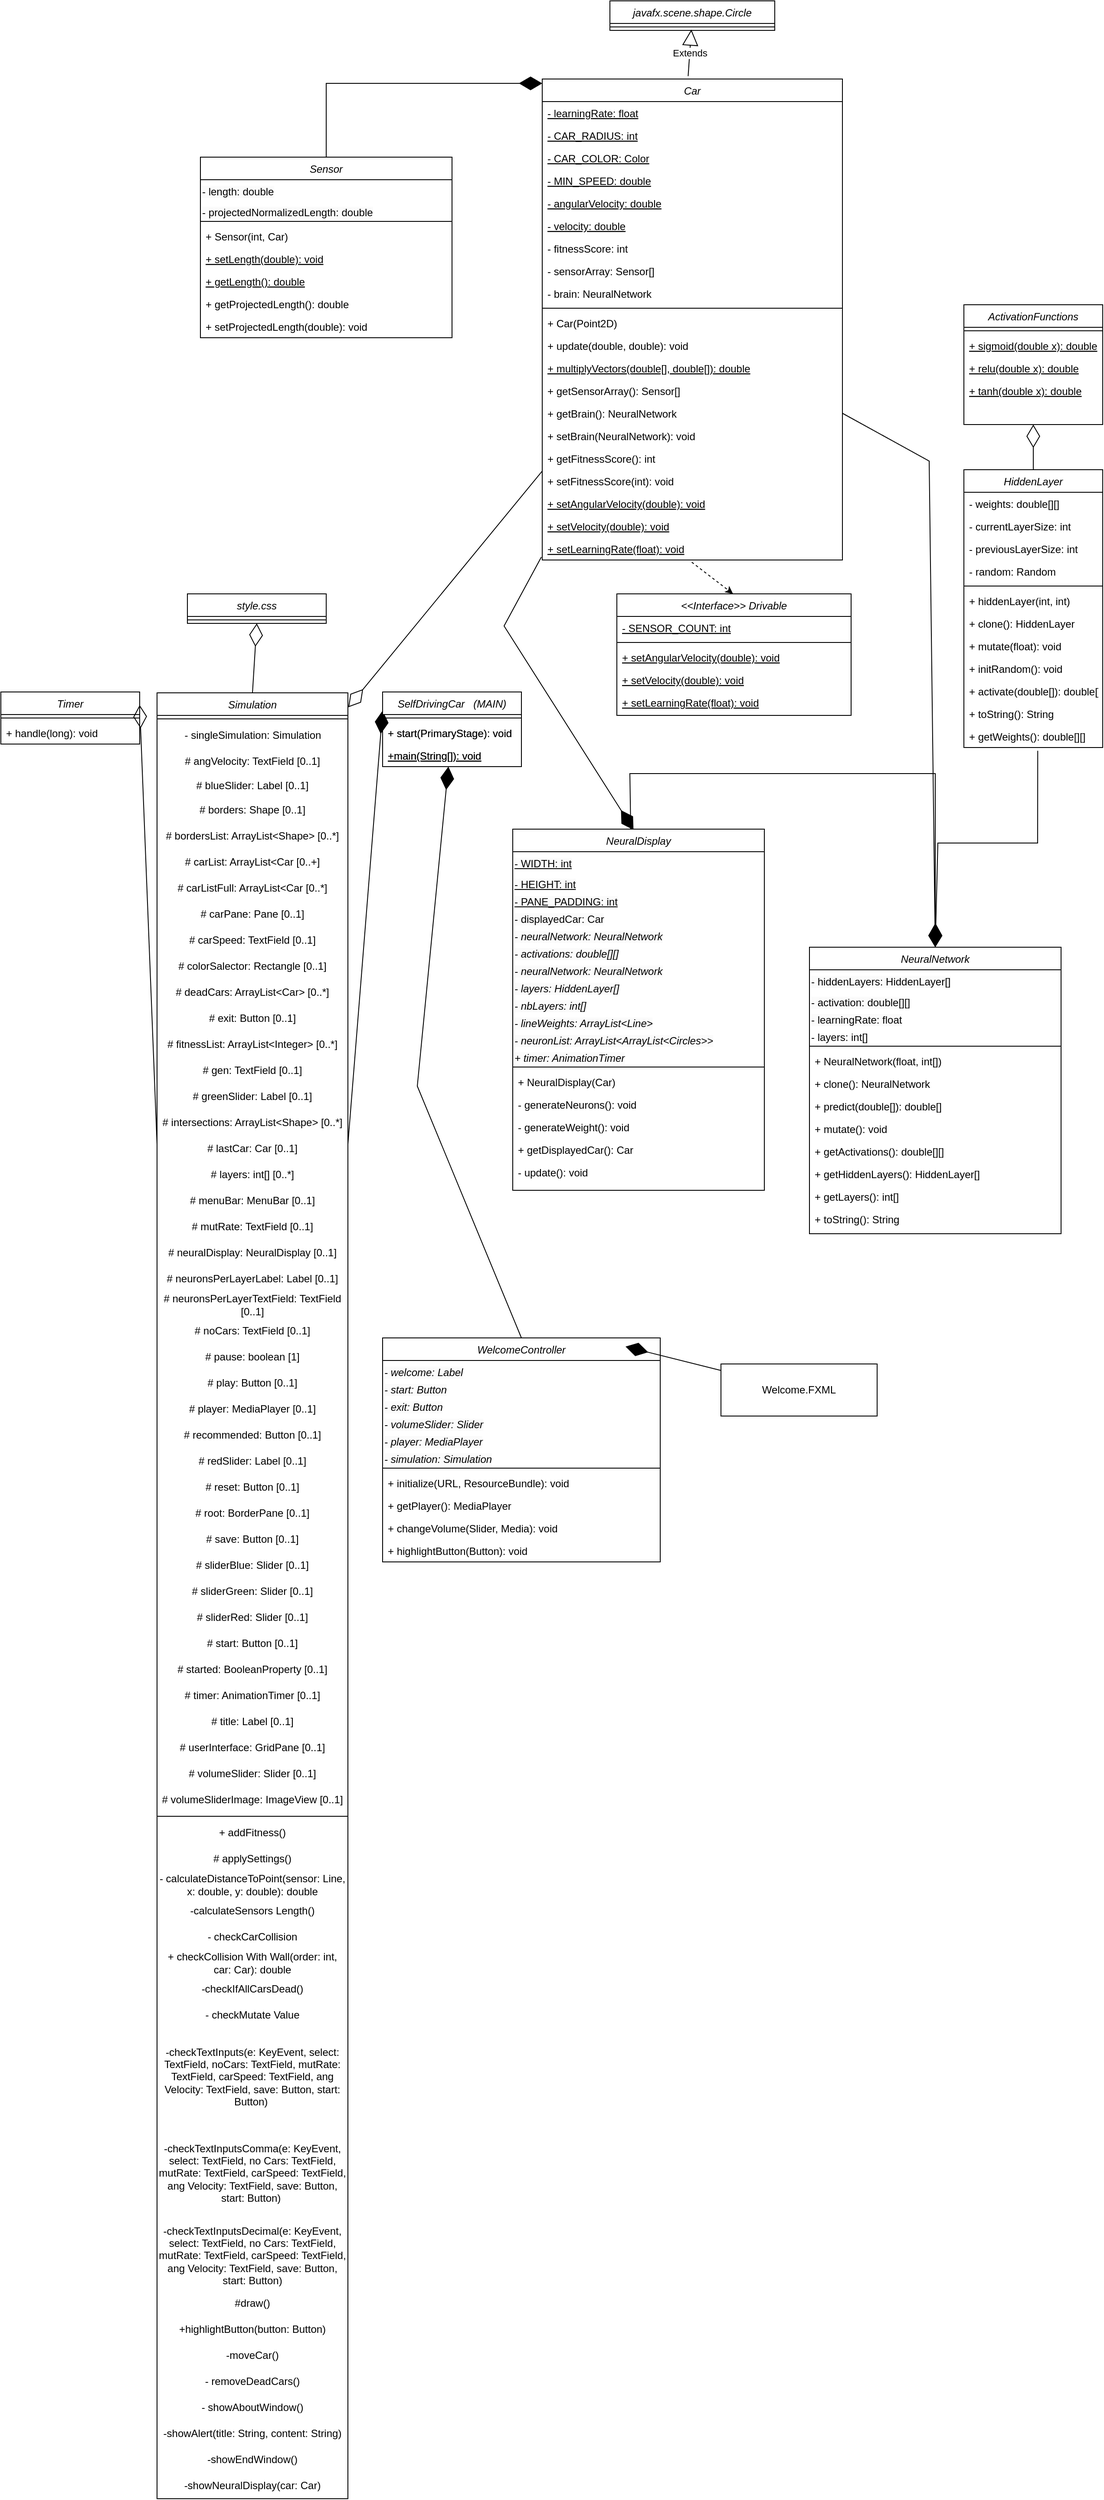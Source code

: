 <mxfile version="22.1.5" type="device">
  <diagram id="C5RBs43oDa-KdzZeNtuy" name="Page-1">
    <mxGraphModel dx="2687" dy="946" grid="1" gridSize="10" guides="1" tooltips="1" connect="1" arrows="1" fold="1" page="1" pageScale="1" pageWidth="850" pageHeight="1100" math="0" shadow="0">
      <root>
        <mxCell id="WIyWlLk6GJQsqaUBKTNV-0" />
        <mxCell id="WIyWlLk6GJQsqaUBKTNV-1" parent="WIyWlLk6GJQsqaUBKTNV-0" />
        <mxCell id="0T9Lj9NKAyRKnuzEVl1E-0" value="ActivationFunctions" style="swimlane;fontStyle=2;align=center;verticalAlign=top;childLayout=stackLayout;horizontal=1;startSize=26;horizontalStack=0;resizeParent=1;resizeLast=0;collapsible=1;marginBottom=0;rounded=0;shadow=0;strokeWidth=1;" parent="WIyWlLk6GJQsqaUBKTNV-1" vertex="1">
          <mxGeometry x="-420" y="370" width="160" height="138" as="geometry">
            <mxRectangle x="230" y="140" width="160" height="26" as="alternateBounds" />
          </mxGeometry>
        </mxCell>
        <mxCell id="0T9Lj9NKAyRKnuzEVl1E-4" value="" style="line;html=1;strokeWidth=1;align=left;verticalAlign=middle;spacingTop=-1;spacingLeft=3;spacingRight=3;rotatable=0;labelPosition=right;points=[];portConstraint=eastwest;" parent="0T9Lj9NKAyRKnuzEVl1E-0" vertex="1">
          <mxGeometry y="26" width="160" height="8" as="geometry" />
        </mxCell>
        <mxCell id="0T9Lj9NKAyRKnuzEVl1E-5" value="+ sigmoid(double x): double" style="text;align=left;verticalAlign=top;spacingLeft=4;spacingRight=4;overflow=hidden;rotatable=0;points=[[0,0.5],[1,0.5]];portConstraint=eastwest;fontStyle=4" parent="0T9Lj9NKAyRKnuzEVl1E-0" vertex="1">
          <mxGeometry y="34" width="160" height="26" as="geometry" />
        </mxCell>
        <mxCell id="0T9Lj9NKAyRKnuzEVl1E-18" value="+ relu(double x): double" style="text;align=left;verticalAlign=top;spacingLeft=4;spacingRight=4;overflow=hidden;rotatable=0;points=[[0,0.5],[1,0.5]];portConstraint=eastwest;fontStyle=4" parent="0T9Lj9NKAyRKnuzEVl1E-0" vertex="1">
          <mxGeometry y="60" width="160" height="26" as="geometry" />
        </mxCell>
        <mxCell id="0T9Lj9NKAyRKnuzEVl1E-19" value="+ tanh(double x): double" style="text;align=left;verticalAlign=top;spacingLeft=4;spacingRight=4;overflow=hidden;rotatable=0;points=[[0,0.5],[1,0.5]];portConstraint=eastwest;fontStyle=4" parent="0T9Lj9NKAyRKnuzEVl1E-0" vertex="1">
          <mxGeometry y="86" width="160" height="26" as="geometry" />
        </mxCell>
        <mxCell id="0T9Lj9NKAyRKnuzEVl1E-12" value="HiddenLayer" style="swimlane;fontStyle=2;align=center;verticalAlign=top;childLayout=stackLayout;horizontal=1;startSize=26;horizontalStack=0;resizeParent=1;resizeLast=0;collapsible=1;marginBottom=0;rounded=0;shadow=0;strokeWidth=1;" parent="WIyWlLk6GJQsqaUBKTNV-1" vertex="1">
          <mxGeometry x="-420" y="560" width="160" height="320" as="geometry">
            <mxRectangle x="230" y="140" width="160" height="26" as="alternateBounds" />
          </mxGeometry>
        </mxCell>
        <mxCell id="0T9Lj9NKAyRKnuzEVl1E-13" value="- weights: double[][]" style="text;align=left;verticalAlign=top;spacingLeft=4;spacingRight=4;overflow=hidden;rotatable=0;points=[[0,0.5],[1,0.5]];portConstraint=eastwest;" parent="0T9Lj9NKAyRKnuzEVl1E-12" vertex="1">
          <mxGeometry y="26" width="160" height="26" as="geometry" />
        </mxCell>
        <mxCell id="0T9Lj9NKAyRKnuzEVl1E-14" value="- currentLayerSize: int" style="text;align=left;verticalAlign=top;spacingLeft=4;spacingRight=4;overflow=hidden;rotatable=0;points=[[0,0.5],[1,0.5]];portConstraint=eastwest;rounded=0;shadow=0;html=0;" parent="0T9Lj9NKAyRKnuzEVl1E-12" vertex="1">
          <mxGeometry y="52" width="160" height="26" as="geometry" />
        </mxCell>
        <mxCell id="0T9Lj9NKAyRKnuzEVl1E-15" value="- previousLayerSize: int" style="text;align=left;verticalAlign=top;spacingLeft=4;spacingRight=4;overflow=hidden;rotatable=0;points=[[0,0.5],[1,0.5]];portConstraint=eastwest;rounded=0;shadow=0;html=0;" parent="0T9Lj9NKAyRKnuzEVl1E-12" vertex="1">
          <mxGeometry y="78" width="160" height="26" as="geometry" />
        </mxCell>
        <mxCell id="0T9Lj9NKAyRKnuzEVl1E-34" value="- random: Random" style="text;align=left;verticalAlign=top;spacingLeft=4;spacingRight=4;overflow=hidden;rotatable=0;points=[[0,0.5],[1,0.5]];portConstraint=eastwest;rounded=0;shadow=0;html=0;" parent="0T9Lj9NKAyRKnuzEVl1E-12" vertex="1">
          <mxGeometry y="104" width="160" height="26" as="geometry" />
        </mxCell>
        <mxCell id="0T9Lj9NKAyRKnuzEVl1E-16" value="" style="line;html=1;strokeWidth=1;align=left;verticalAlign=middle;spacingTop=-1;spacingLeft=3;spacingRight=3;rotatable=0;labelPosition=right;points=[];portConstraint=eastwest;" parent="0T9Lj9NKAyRKnuzEVl1E-12" vertex="1">
          <mxGeometry y="130" width="160" height="8" as="geometry" />
        </mxCell>
        <mxCell id="0T9Lj9NKAyRKnuzEVl1E-17" value="+ hiddenLayer(int, int)" style="text;align=left;verticalAlign=top;spacingLeft=4;spacingRight=4;overflow=hidden;rotatable=0;points=[[0,0.5],[1,0.5]];portConstraint=eastwest;" parent="0T9Lj9NKAyRKnuzEVl1E-12" vertex="1">
          <mxGeometry y="138" width="160" height="26" as="geometry" />
        </mxCell>
        <mxCell id="0T9Lj9NKAyRKnuzEVl1E-35" value="+ clone(): HiddenLayer" style="text;align=left;verticalAlign=top;spacingLeft=4;spacingRight=4;overflow=hidden;rotatable=0;points=[[0,0.5],[1,0.5]];portConstraint=eastwest;" parent="0T9Lj9NKAyRKnuzEVl1E-12" vertex="1">
          <mxGeometry y="164" width="160" height="26" as="geometry" />
        </mxCell>
        <mxCell id="0T9Lj9NKAyRKnuzEVl1E-36" value="+ mutate(float): void" style="text;align=left;verticalAlign=top;spacingLeft=4;spacingRight=4;overflow=hidden;rotatable=0;points=[[0,0.5],[1,0.5]];portConstraint=eastwest;" parent="0T9Lj9NKAyRKnuzEVl1E-12" vertex="1">
          <mxGeometry y="190" width="160" height="26" as="geometry" />
        </mxCell>
        <mxCell id="0T9Lj9NKAyRKnuzEVl1E-38" value="+ initRandom(): void" style="text;align=left;verticalAlign=top;spacingLeft=4;spacingRight=4;overflow=hidden;rotatable=0;points=[[0,0.5],[1,0.5]];portConstraint=eastwest;" parent="0T9Lj9NKAyRKnuzEVl1E-12" vertex="1">
          <mxGeometry y="216" width="160" height="26" as="geometry" />
        </mxCell>
        <mxCell id="0T9Lj9NKAyRKnuzEVl1E-37" value="+ activate(double[]): double[]" style="text;align=left;verticalAlign=top;spacingLeft=4;spacingRight=4;overflow=hidden;rotatable=0;points=[[0,0.5],[1,0.5]];portConstraint=eastwest;" parent="0T9Lj9NKAyRKnuzEVl1E-12" vertex="1">
          <mxGeometry y="242" width="160" height="26" as="geometry" />
        </mxCell>
        <mxCell id="0T9Lj9NKAyRKnuzEVl1E-39" value="+ toString(): String" style="text;align=left;verticalAlign=top;spacingLeft=4;spacingRight=4;overflow=hidden;rotatable=0;points=[[0,0.5],[1,0.5]];portConstraint=eastwest;" parent="0T9Lj9NKAyRKnuzEVl1E-12" vertex="1">
          <mxGeometry y="268" width="160" height="26" as="geometry" />
        </mxCell>
        <mxCell id="0T9Lj9NKAyRKnuzEVl1E-40" value="+ getWeights(): double[][]" style="text;align=left;verticalAlign=top;spacingLeft=4;spacingRight=4;overflow=hidden;rotatable=0;points=[[0,0.5],[1,0.5]];portConstraint=eastwest;" parent="0T9Lj9NKAyRKnuzEVl1E-12" vertex="1">
          <mxGeometry y="294" width="160" height="26" as="geometry" />
        </mxCell>
        <mxCell id="0T9Lj9NKAyRKnuzEVl1E-92" value="Timer" style="swimlane;fontStyle=2;align=center;verticalAlign=top;childLayout=stackLayout;horizontal=1;startSize=26;horizontalStack=0;resizeParent=1;resizeLast=0;collapsible=1;marginBottom=0;rounded=0;shadow=0;strokeWidth=1;" parent="WIyWlLk6GJQsqaUBKTNV-1" vertex="1">
          <mxGeometry x="-1530" y="816" width="160" height="60" as="geometry">
            <mxRectangle x="230" y="140" width="160" height="26" as="alternateBounds" />
          </mxGeometry>
        </mxCell>
        <mxCell id="0T9Lj9NKAyRKnuzEVl1E-93" value="" style="line;html=1;strokeWidth=1;align=left;verticalAlign=middle;spacingTop=-1;spacingLeft=3;spacingRight=3;rotatable=0;labelPosition=right;points=[];portConstraint=eastwest;" parent="0T9Lj9NKAyRKnuzEVl1E-92" vertex="1">
          <mxGeometry y="26" width="160" height="8" as="geometry" />
        </mxCell>
        <mxCell id="0T9Lj9NKAyRKnuzEVl1E-96" value="+ handle(long): void" style="text;align=left;verticalAlign=top;spacingLeft=4;spacingRight=4;overflow=hidden;rotatable=0;points=[[0,0.5],[1,0.5]];portConstraint=eastwest;fontStyle=0" parent="0T9Lj9NKAyRKnuzEVl1E-92" vertex="1">
          <mxGeometry y="34" width="160" height="26" as="geometry" />
        </mxCell>
        <mxCell id="0T9Lj9NKAyRKnuzEVl1E-118" value="SelfDrivingCar" style="swimlane;fontStyle=2;align=center;verticalAlign=top;childLayout=stackLayout;horizontal=1;startSize=26;horizontalStack=0;resizeParent=1;resizeLast=0;collapsible=1;marginBottom=0;rounded=0;shadow=0;strokeWidth=1;" parent="WIyWlLk6GJQsqaUBKTNV-1" vertex="1">
          <mxGeometry x="-1090" y="816" width="160" height="86" as="geometry">
            <mxRectangle x="230" y="140" width="160" height="26" as="alternateBounds" />
          </mxGeometry>
        </mxCell>
        <mxCell id="0T9Lj9NKAyRKnuzEVl1E-119" value="" style="line;html=1;strokeWidth=1;align=left;verticalAlign=middle;spacingTop=-1;spacingLeft=3;spacingRight=3;rotatable=0;labelPosition=right;points=[];portConstraint=eastwest;" parent="0T9Lj9NKAyRKnuzEVl1E-118" vertex="1">
          <mxGeometry y="26" width="160" height="8" as="geometry" />
        </mxCell>
        <mxCell id="0T9Lj9NKAyRKnuzEVl1E-120" value="+ start(PrimaryStage): void" style="text;align=left;verticalAlign=top;spacingLeft=4;spacingRight=4;overflow=hidden;rotatable=0;points=[[0,0.5],[1,0.5]];portConstraint=eastwest;fontStyle=0" parent="0T9Lj9NKAyRKnuzEVl1E-118" vertex="1">
          <mxGeometry y="34" width="160" height="26" as="geometry" />
        </mxCell>
        <mxCell id="0T9Lj9NKAyRKnuzEVl1E-121" value="+main(String[]): void" style="text;align=left;verticalAlign=top;spacingLeft=4;spacingRight=4;overflow=hidden;rotatable=0;points=[[0,0.5],[1,0.5]];portConstraint=eastwest;fontStyle=4" parent="0T9Lj9NKAyRKnuzEVl1E-118" vertex="1">
          <mxGeometry y="60" width="160" height="26" as="geometry" />
        </mxCell>
        <mxCell id="0T9Lj9NKAyRKnuzEVl1E-137" value="WelcomeController" style="swimlane;fontStyle=2;align=center;verticalAlign=top;childLayout=stackLayout;horizontal=1;startSize=26;horizontalStack=0;resizeParent=1;resizeLast=0;collapsible=1;marginBottom=0;rounded=0;shadow=0;strokeWidth=1;" parent="WIyWlLk6GJQsqaUBKTNV-1" vertex="1">
          <mxGeometry x="-1090" y="1560" width="320" height="258" as="geometry">
            <mxRectangle x="-1090" y="1560" width="160" height="26" as="alternateBounds" />
          </mxGeometry>
        </mxCell>
        <mxCell id="239VDCw83_5TDXjA1n3P-55" value="" style="endArrow=diamondThin;endFill=1;endSize=24;html=1;rounded=0;entryX=0.007;entryY=0.062;entryDx=0;entryDy=0;entryPerimeter=0;" parent="0T9Lj9NKAyRKnuzEVl1E-137" source="DzD_gmXR54Xh9kk08HtV-0" edge="1">
          <mxGeometry width="160" relative="1" as="geometry">
            <mxPoint x="784.76" y="40.16" as="sourcePoint" />
            <mxPoint x="280" y="10.0" as="targetPoint" />
          </mxGeometry>
        </mxCell>
        <mxCell id="0T9Lj9NKAyRKnuzEVl1E-143" value="&lt;span style=&quot;color: rgb(0, 0, 0); font-family: Helvetica; font-size: 12px; font-variant-ligatures: normal; font-variant-caps: normal; font-weight: 400; letter-spacing: normal; orphans: 2; text-align: left; text-indent: 0px; text-transform: none; widows: 2; word-spacing: 0px; -webkit-text-stroke-width: 0px; background-color: rgb(251, 251, 251); float: none; display: inline !important;&quot;&gt;&lt;i style=&quot;&quot;&gt;- welcome: Label&lt;/i&gt;&lt;/span&gt;" style="text;whiteSpace=wrap;html=1;" parent="0T9Lj9NKAyRKnuzEVl1E-137" vertex="1">
          <mxGeometry y="26" width="320" height="20" as="geometry" />
        </mxCell>
        <mxCell id="0T9Lj9NKAyRKnuzEVl1E-144" value="&lt;span style=&quot;color: rgb(0, 0, 0); font-family: Helvetica; font-size: 12px; font-variant-ligatures: normal; font-variant-caps: normal; font-weight: 400; letter-spacing: normal; orphans: 2; text-align: left; text-indent: 0px; text-transform: none; widows: 2; word-spacing: 0px; -webkit-text-stroke-width: 0px; background-color: rgb(251, 251, 251); float: none; display: inline !important;&quot;&gt;&lt;i style=&quot;&quot;&gt;- start: Button&lt;/i&gt;&lt;/span&gt;" style="text;whiteSpace=wrap;html=1;" parent="0T9Lj9NKAyRKnuzEVl1E-137" vertex="1">
          <mxGeometry y="46" width="320" height="20" as="geometry" />
        </mxCell>
        <mxCell id="0T9Lj9NKAyRKnuzEVl1E-145" value="&lt;span style=&quot;color: rgb(0, 0, 0); font-family: Helvetica; font-size: 12px; font-variant-ligatures: normal; font-variant-caps: normal; font-weight: 400; letter-spacing: normal; orphans: 2; text-align: left; text-indent: 0px; text-transform: none; widows: 2; word-spacing: 0px; -webkit-text-stroke-width: 0px; background-color: rgb(251, 251, 251); float: none; display: inline !important;&quot;&gt;&lt;i style=&quot;&quot;&gt;- exit: Button&lt;/i&gt;&lt;/span&gt;" style="text;whiteSpace=wrap;html=1;" parent="0T9Lj9NKAyRKnuzEVl1E-137" vertex="1">
          <mxGeometry y="66" width="320" height="20" as="geometry" />
        </mxCell>
        <mxCell id="0T9Lj9NKAyRKnuzEVl1E-146" value="&lt;span style=&quot;color: rgb(0, 0, 0); font-family: Helvetica; font-size: 12px; font-variant-ligatures: normal; font-variant-caps: normal; font-weight: 400; letter-spacing: normal; orphans: 2; text-align: left; text-indent: 0px; text-transform: none; widows: 2; word-spacing: 0px; -webkit-text-stroke-width: 0px; background-color: rgb(251, 251, 251); float: none; display: inline !important;&quot;&gt;&lt;i style=&quot;&quot;&gt;- volumeSlider: Slider&lt;/i&gt;&lt;/span&gt;" style="text;whiteSpace=wrap;html=1;" parent="0T9Lj9NKAyRKnuzEVl1E-137" vertex="1">
          <mxGeometry y="86" width="320" height="20" as="geometry" />
        </mxCell>
        <mxCell id="0T9Lj9NKAyRKnuzEVl1E-147" value="&lt;span style=&quot;color: rgb(0, 0, 0); font-family: Helvetica; font-size: 12px; font-variant-ligatures: normal; font-variant-caps: normal; font-weight: 400; letter-spacing: normal; orphans: 2; text-align: left; text-indent: 0px; text-transform: none; widows: 2; word-spacing: 0px; -webkit-text-stroke-width: 0px; background-color: rgb(251, 251, 251); float: none; display: inline !important;&quot;&gt;&lt;i style=&quot;&quot;&gt;- player: MediaPlayer&lt;/i&gt;&lt;/span&gt;" style="text;whiteSpace=wrap;html=1;" parent="0T9Lj9NKAyRKnuzEVl1E-137" vertex="1">
          <mxGeometry y="106" width="320" height="20" as="geometry" />
        </mxCell>
        <mxCell id="0T9Lj9NKAyRKnuzEVl1E-148" value="&lt;span style=&quot;color: rgb(0, 0, 0); font-family: Helvetica; font-size: 12px; font-variant-ligatures: normal; font-variant-caps: normal; font-weight: 400; letter-spacing: normal; orphans: 2; text-align: left; text-indent: 0px; text-transform: none; widows: 2; word-spacing: 0px; -webkit-text-stroke-width: 0px; background-color: rgb(251, 251, 251); float: none; display: inline !important;&quot;&gt;&lt;i style=&quot;&quot;&gt;- simulation: Simulation&lt;/i&gt;&lt;/span&gt;" style="text;whiteSpace=wrap;html=1;" parent="0T9Lj9NKAyRKnuzEVl1E-137" vertex="1">
          <mxGeometry y="126" width="320" height="20" as="geometry" />
        </mxCell>
        <mxCell id="0T9Lj9NKAyRKnuzEVl1E-149" value="" style="line;html=1;strokeWidth=1;align=left;verticalAlign=middle;spacingTop=-1;spacingLeft=3;spacingRight=3;rotatable=0;labelPosition=right;points=[];portConstraint=eastwest;" parent="0T9Lj9NKAyRKnuzEVl1E-137" vertex="1">
          <mxGeometry y="146" width="320" height="8" as="geometry" />
        </mxCell>
        <mxCell id="0T9Lj9NKAyRKnuzEVl1E-150" value="+ initialize(URL, ResourceBundle): void" style="text;align=left;verticalAlign=top;spacingLeft=4;spacingRight=4;overflow=hidden;rotatable=0;points=[[0,0.5],[1,0.5]];portConstraint=eastwest;fontStyle=0" parent="0T9Lj9NKAyRKnuzEVl1E-137" vertex="1">
          <mxGeometry y="154" width="320" height="26" as="geometry" />
        </mxCell>
        <mxCell id="U0fnFoimIb6kzD0exgC3-80" value="+ getPlayer(): MediaPlayer" style="text;align=left;verticalAlign=top;spacingLeft=4;spacingRight=4;overflow=hidden;rotatable=0;points=[[0,0.5],[1,0.5]];portConstraint=eastwest;fontStyle=0" vertex="1" parent="0T9Lj9NKAyRKnuzEVl1E-137">
          <mxGeometry y="180" width="320" height="26" as="geometry" />
        </mxCell>
        <mxCell id="0T9Lj9NKAyRKnuzEVl1E-151" value="+ changeVolume(Slider, Media): void" style="text;align=left;verticalAlign=top;spacingLeft=4;spacingRight=4;overflow=hidden;rotatable=0;points=[[0,0.5],[1,0.5]];portConstraint=eastwest;fontStyle=0" parent="0T9Lj9NKAyRKnuzEVl1E-137" vertex="1">
          <mxGeometry y="206" width="320" height="26" as="geometry" />
        </mxCell>
        <mxCell id="0T9Lj9NKAyRKnuzEVl1E-152" value="+ highlightButton(Button): void" style="text;align=left;verticalAlign=top;spacingLeft=4;spacingRight=4;overflow=hidden;rotatable=0;points=[[0,0.5],[1,0.5]];portConstraint=eastwest;fontStyle=0" parent="0T9Lj9NKAyRKnuzEVl1E-137" vertex="1">
          <mxGeometry y="232" width="320" height="26" as="geometry" />
        </mxCell>
        <mxCell id="0T9Lj9NKAyRKnuzEVl1E-156" value="style.css&#xa;" style="swimlane;fontStyle=2;align=center;verticalAlign=top;childLayout=stackLayout;horizontal=1;startSize=26;horizontalStack=0;resizeParent=1;resizeLast=0;collapsible=1;marginBottom=0;rounded=0;shadow=0;strokeWidth=1;" parent="WIyWlLk6GJQsqaUBKTNV-1" vertex="1">
          <mxGeometry x="-1315" y="703" width="160" height="34" as="geometry">
            <mxRectangle x="230" y="140" width="160" height="26" as="alternateBounds" />
          </mxGeometry>
        </mxCell>
        <mxCell id="0T9Lj9NKAyRKnuzEVl1E-157" value="" style="line;html=1;strokeWidth=1;align=left;verticalAlign=middle;spacingTop=-1;spacingLeft=3;spacingRight=3;rotatable=0;labelPosition=right;points=[];portConstraint=eastwest;" parent="0T9Lj9NKAyRKnuzEVl1E-156" vertex="1">
          <mxGeometry y="26" width="160" height="8" as="geometry" />
        </mxCell>
        <mxCell id="0T9Lj9NKAyRKnuzEVl1E-161" value="Simulation" style="swimlane;fontStyle=2;align=center;verticalAlign=top;childLayout=stackLayout;horizontal=1;startSize=26;horizontalStack=0;resizeParent=1;resizeLast=0;collapsible=1;marginBottom=0;rounded=0;shadow=0;strokeWidth=1;" parent="WIyWlLk6GJQsqaUBKTNV-1" vertex="1">
          <mxGeometry x="-1350" y="817" width="220" height="2080" as="geometry">
            <mxRectangle x="230" y="140" width="160" height="26" as="alternateBounds" />
          </mxGeometry>
        </mxCell>
        <mxCell id="0T9Lj9NKAyRKnuzEVl1E-162" value="" style="line;html=1;strokeWidth=1;align=left;verticalAlign=middle;spacingTop=-1;spacingLeft=3;spacingRight=3;rotatable=0;labelPosition=right;points=[];portConstraint=eastwest;" parent="0T9Lj9NKAyRKnuzEVl1E-161" vertex="1">
          <mxGeometry y="26" width="220" height="8" as="geometry" />
        </mxCell>
        <mxCell id="239VDCw83_5TDXjA1n3P-34" value="-&amp;nbsp;singleSimulation: Simulation" style="text;html=1;align=center;verticalAlign=middle;resizable=0;points=[];autosize=1;strokeColor=none;fillColor=none;" parent="0T9Lj9NKAyRKnuzEVl1E-161" vertex="1">
          <mxGeometry y="34" width="220" height="30" as="geometry" />
        </mxCell>
        <mxCell id="nv3WrUS5gKoo7LWLeV3Z-10" value="# angVelocity: TextField [0..1]" style="text;html=1;strokeColor=none;fillColor=none;align=center;verticalAlign=middle;whiteSpace=wrap;rounded=0;" parent="0T9Lj9NKAyRKnuzEVl1E-161" vertex="1">
          <mxGeometry y="64" width="220" height="30" as="geometry" />
        </mxCell>
        <mxCell id="nv3WrUS5gKoo7LWLeV3Z-11" value="# blueSlider: Label [0..1]" style="text;html=1;strokeColor=none;fillColor=none;align=center;verticalAlign=middle;whiteSpace=wrap;rounded=0;" parent="0T9Lj9NKAyRKnuzEVl1E-161" vertex="1">
          <mxGeometry y="94" width="220" height="26" as="geometry" />
        </mxCell>
        <mxCell id="nv3WrUS5gKoo7LWLeV3Z-12" value="# borders: Shape [0..1]" style="text;html=1;strokeColor=none;fillColor=none;align=center;verticalAlign=middle;whiteSpace=wrap;rounded=0;" parent="0T9Lj9NKAyRKnuzEVl1E-161" vertex="1">
          <mxGeometry y="120" width="220" height="30" as="geometry" />
        </mxCell>
        <mxCell id="nv3WrUS5gKoo7LWLeV3Z-13" value="#&amp;nbsp;bordersList: ArrayList&amp;lt;Shape&amp;gt; [0..*]" style="text;html=1;strokeColor=none;fillColor=none;align=center;verticalAlign=middle;whiteSpace=wrap;rounded=0;" parent="0T9Lj9NKAyRKnuzEVl1E-161" vertex="1">
          <mxGeometry y="150" width="220" height="30" as="geometry" />
        </mxCell>
        <mxCell id="nv3WrUS5gKoo7LWLeV3Z-14" value="#&amp;nbsp;carList: ArrayList&amp;lt;Car [0..+]" style="text;html=1;strokeColor=none;fillColor=none;align=center;verticalAlign=middle;whiteSpace=wrap;rounded=0;" parent="0T9Lj9NKAyRKnuzEVl1E-161" vertex="1">
          <mxGeometry y="180" width="220" height="30" as="geometry" />
        </mxCell>
        <mxCell id="nv3WrUS5gKoo7LWLeV3Z-15" value="#&amp;nbsp;carListFull: ArrayList&amp;lt;Car [0..*]" style="text;html=1;strokeColor=none;fillColor=none;align=center;verticalAlign=middle;whiteSpace=wrap;rounded=0;" parent="0T9Lj9NKAyRKnuzEVl1E-161" vertex="1">
          <mxGeometry y="210" width="220" height="30" as="geometry" />
        </mxCell>
        <mxCell id="nv3WrUS5gKoo7LWLeV3Z-16" value="#&amp;nbsp;carPane: Pane [0..1]" style="text;html=1;strokeColor=none;fillColor=none;align=center;verticalAlign=middle;whiteSpace=wrap;rounded=0;" parent="0T9Lj9NKAyRKnuzEVl1E-161" vertex="1">
          <mxGeometry y="240" width="220" height="30" as="geometry" />
        </mxCell>
        <mxCell id="nv3WrUS5gKoo7LWLeV3Z-17" value="#&amp;nbsp;carSpeed: TextField [0..1]" style="text;html=1;strokeColor=none;fillColor=none;align=center;verticalAlign=middle;whiteSpace=wrap;rounded=0;" parent="0T9Lj9NKAyRKnuzEVl1E-161" vertex="1">
          <mxGeometry y="270" width="220" height="30" as="geometry" />
        </mxCell>
        <mxCell id="nv3WrUS5gKoo7LWLeV3Z-18" value="#&amp;nbsp;colorSalector: Rectangle [0..1]" style="text;html=1;strokeColor=none;fillColor=none;align=center;verticalAlign=middle;whiteSpace=wrap;rounded=0;" parent="0T9Lj9NKAyRKnuzEVl1E-161" vertex="1">
          <mxGeometry y="300" width="220" height="30" as="geometry" />
        </mxCell>
        <mxCell id="nv3WrUS5gKoo7LWLeV3Z-19" value="#&amp;nbsp;deadCars: ArrayList&amp;lt;Car&amp;gt; [0..*]" style="text;html=1;strokeColor=none;fillColor=none;align=center;verticalAlign=middle;whiteSpace=wrap;rounded=0;" parent="0T9Lj9NKAyRKnuzEVl1E-161" vertex="1">
          <mxGeometry y="330" width="220" height="30" as="geometry" />
        </mxCell>
        <mxCell id="nv3WrUS5gKoo7LWLeV3Z-20" value="#&amp;nbsp;exit: Button [0..1]" style="text;html=1;strokeColor=none;fillColor=none;align=center;verticalAlign=middle;whiteSpace=wrap;rounded=0;" parent="0T9Lj9NKAyRKnuzEVl1E-161" vertex="1">
          <mxGeometry y="360" width="220" height="30" as="geometry" />
        </mxCell>
        <mxCell id="nv3WrUS5gKoo7LWLeV3Z-21" value="#&amp;nbsp;fitnessList: ArrayList&amp;lt;Integer&amp;gt; [0..*]" style="text;html=1;strokeColor=none;fillColor=none;align=center;verticalAlign=middle;whiteSpace=wrap;rounded=0;" parent="0T9Lj9NKAyRKnuzEVl1E-161" vertex="1">
          <mxGeometry y="390" width="220" height="30" as="geometry" />
        </mxCell>
        <mxCell id="nv3WrUS5gKoo7LWLeV3Z-22" value="#&amp;nbsp;gen: TextField [0..1]" style="text;html=1;strokeColor=none;fillColor=none;align=center;verticalAlign=middle;whiteSpace=wrap;rounded=0;" parent="0T9Lj9NKAyRKnuzEVl1E-161" vertex="1">
          <mxGeometry y="420" width="220" height="30" as="geometry" />
        </mxCell>
        <mxCell id="nv3WrUS5gKoo7LWLeV3Z-28" value="#&amp;nbsp;greenSlider: Label [0..1]" style="text;html=1;strokeColor=none;fillColor=none;align=center;verticalAlign=middle;whiteSpace=wrap;rounded=0;" parent="0T9Lj9NKAyRKnuzEVl1E-161" vertex="1">
          <mxGeometry y="450" width="220" height="30" as="geometry" />
        </mxCell>
        <mxCell id="nv3WrUS5gKoo7LWLeV3Z-23" value="#&amp;nbsp;intersections: ArrayList&amp;lt;Shape&amp;gt; [0..*]" style="text;html=1;strokeColor=none;fillColor=none;align=center;verticalAlign=middle;whiteSpace=wrap;rounded=0;" parent="0T9Lj9NKAyRKnuzEVl1E-161" vertex="1">
          <mxGeometry y="480" width="220" height="30" as="geometry" />
        </mxCell>
        <mxCell id="nv3WrUS5gKoo7LWLeV3Z-24" value="#&amp;nbsp;lastCar: Car [0..1]" style="text;html=1;strokeColor=none;fillColor=none;align=center;verticalAlign=middle;whiteSpace=wrap;rounded=0;" parent="0T9Lj9NKAyRKnuzEVl1E-161" vertex="1">
          <mxGeometry y="510" width="220" height="30" as="geometry" />
        </mxCell>
        <mxCell id="nv3WrUS5gKoo7LWLeV3Z-33" value="#&amp;nbsp;layers: int[] [0..*]" style="text;html=1;strokeColor=none;fillColor=none;align=center;verticalAlign=middle;whiteSpace=wrap;rounded=0;" parent="0T9Lj9NKAyRKnuzEVl1E-161" vertex="1">
          <mxGeometry y="540" width="220" height="30" as="geometry" />
        </mxCell>
        <mxCell id="nv3WrUS5gKoo7LWLeV3Z-46" value="#&amp;nbsp;menuBar: MenuBar [0..1]" style="text;html=1;strokeColor=none;fillColor=none;align=center;verticalAlign=middle;whiteSpace=wrap;rounded=0;" parent="0T9Lj9NKAyRKnuzEVl1E-161" vertex="1">
          <mxGeometry y="570" width="220" height="30" as="geometry" />
        </mxCell>
        <mxCell id="nv3WrUS5gKoo7LWLeV3Z-38" value="#&amp;nbsp;mutRate: TextField [0..1]" style="text;html=1;strokeColor=none;fillColor=none;align=center;verticalAlign=middle;whiteSpace=wrap;rounded=0;" parent="0T9Lj9NKAyRKnuzEVl1E-161" vertex="1">
          <mxGeometry y="600" width="220" height="30" as="geometry" />
        </mxCell>
        <mxCell id="nv3WrUS5gKoo7LWLeV3Z-45" value="#&amp;nbsp;neuralDisplay: NeuralDisplay [0..1]" style="text;html=1;strokeColor=none;fillColor=none;align=center;verticalAlign=middle;whiteSpace=wrap;rounded=0;" parent="0T9Lj9NKAyRKnuzEVl1E-161" vertex="1">
          <mxGeometry y="630" width="220" height="30" as="geometry" />
        </mxCell>
        <mxCell id="nv3WrUS5gKoo7LWLeV3Z-34" value="#&amp;nbsp;neuronsPerLayerLabel: Label [0..1]" style="text;html=1;strokeColor=none;fillColor=none;align=center;verticalAlign=middle;whiteSpace=wrap;rounded=0;" parent="0T9Lj9NKAyRKnuzEVl1E-161" vertex="1">
          <mxGeometry y="660" width="220" height="30" as="geometry" />
        </mxCell>
        <mxCell id="nv3WrUS5gKoo7LWLeV3Z-39" value="#&amp;nbsp;neuronsPerLayerTextField: TextField [0..1]" style="text;html=1;strokeColor=none;fillColor=none;align=center;verticalAlign=middle;whiteSpace=wrap;rounded=0;" parent="0T9Lj9NKAyRKnuzEVl1E-161" vertex="1">
          <mxGeometry y="690" width="220" height="30" as="geometry" />
        </mxCell>
        <mxCell id="nv3WrUS5gKoo7LWLeV3Z-35" value="#&amp;nbsp;noCars: TextField [0..1]" style="text;html=1;strokeColor=none;fillColor=none;align=center;verticalAlign=middle;whiteSpace=wrap;rounded=0;" parent="0T9Lj9NKAyRKnuzEVl1E-161" vertex="1">
          <mxGeometry y="720" width="220" height="30" as="geometry" />
        </mxCell>
        <mxCell id="nv3WrUS5gKoo7LWLeV3Z-44" value="#&amp;nbsp;pause: boolean [1]" style="text;html=1;strokeColor=none;fillColor=none;align=center;verticalAlign=middle;whiteSpace=wrap;rounded=0;" parent="0T9Lj9NKAyRKnuzEVl1E-161" vertex="1">
          <mxGeometry y="750" width="220" height="30" as="geometry" />
        </mxCell>
        <mxCell id="nv3WrUS5gKoo7LWLeV3Z-40" value="#&amp;nbsp;play: Button [0..1]" style="text;html=1;strokeColor=none;fillColor=none;align=center;verticalAlign=middle;whiteSpace=wrap;rounded=0;" parent="0T9Lj9NKAyRKnuzEVl1E-161" vertex="1">
          <mxGeometry y="780" width="220" height="30" as="geometry" />
        </mxCell>
        <mxCell id="nv3WrUS5gKoo7LWLeV3Z-37" value="#&amp;nbsp;player: MediaPlayer [0..1]" style="text;html=1;strokeColor=none;fillColor=none;align=center;verticalAlign=middle;whiteSpace=wrap;rounded=0;" parent="0T9Lj9NKAyRKnuzEVl1E-161" vertex="1">
          <mxGeometry y="810" width="220" height="30" as="geometry" />
        </mxCell>
        <mxCell id="nv3WrUS5gKoo7LWLeV3Z-43" value="#&amp;nbsp;recommended: Button [0..1]" style="text;html=1;strokeColor=none;fillColor=none;align=center;verticalAlign=middle;whiteSpace=wrap;rounded=0;" parent="0T9Lj9NKAyRKnuzEVl1E-161" vertex="1">
          <mxGeometry y="840" width="220" height="30" as="geometry" />
        </mxCell>
        <mxCell id="nv3WrUS5gKoo7LWLeV3Z-25" value="#&amp;nbsp;redSlider: Label [0..1]" style="text;html=1;strokeColor=none;fillColor=none;align=center;verticalAlign=middle;whiteSpace=wrap;rounded=0;" parent="0T9Lj9NKAyRKnuzEVl1E-161" vertex="1">
          <mxGeometry y="870" width="220" height="30" as="geometry" />
        </mxCell>
        <mxCell id="nv3WrUS5gKoo7LWLeV3Z-41" value="#&amp;nbsp;reset: Button [0..1]" style="text;html=1;strokeColor=none;fillColor=none;align=center;verticalAlign=middle;whiteSpace=wrap;rounded=0;" parent="0T9Lj9NKAyRKnuzEVl1E-161" vertex="1">
          <mxGeometry y="900" width="220" height="30" as="geometry" />
        </mxCell>
        <mxCell id="nv3WrUS5gKoo7LWLeV3Z-42" value="#&amp;nbsp;root: BorderPane [0..1]" style="text;html=1;strokeColor=none;fillColor=none;align=center;verticalAlign=middle;whiteSpace=wrap;rounded=0;" parent="0T9Lj9NKAyRKnuzEVl1E-161" vertex="1">
          <mxGeometry y="930" width="220" height="30" as="geometry" />
        </mxCell>
        <mxCell id="nv3WrUS5gKoo7LWLeV3Z-31" value="#&amp;nbsp;save: Button [0..1]" style="text;html=1;strokeColor=none;fillColor=none;align=center;verticalAlign=middle;whiteSpace=wrap;rounded=0;" parent="0T9Lj9NKAyRKnuzEVl1E-161" vertex="1">
          <mxGeometry y="960" width="220" height="30" as="geometry" />
        </mxCell>
        <mxCell id="nv3WrUS5gKoo7LWLeV3Z-30" value="#&amp;nbsp;sliderBlue: Slider [0..1]" style="text;html=1;strokeColor=none;fillColor=none;align=center;verticalAlign=middle;whiteSpace=wrap;rounded=0;" parent="0T9Lj9NKAyRKnuzEVl1E-161" vertex="1">
          <mxGeometry y="990" width="220" height="30" as="geometry" />
        </mxCell>
        <mxCell id="nv3WrUS5gKoo7LWLeV3Z-36" value="#&amp;nbsp;sliderGreen: Slider [0..1]" style="text;html=1;strokeColor=none;fillColor=none;align=center;verticalAlign=middle;whiteSpace=wrap;rounded=0;" parent="0T9Lj9NKAyRKnuzEVl1E-161" vertex="1">
          <mxGeometry y="1020" width="220" height="30" as="geometry" />
        </mxCell>
        <mxCell id="nv3WrUS5gKoo7LWLeV3Z-32" value="#&amp;nbsp;sliderRed: Slider [0..1]" style="text;html=1;strokeColor=none;fillColor=none;align=center;verticalAlign=middle;whiteSpace=wrap;rounded=0;" parent="0T9Lj9NKAyRKnuzEVl1E-161" vertex="1">
          <mxGeometry y="1050" width="220" height="30" as="geometry" />
        </mxCell>
        <mxCell id="nv3WrUS5gKoo7LWLeV3Z-27" value="#&amp;nbsp;start: Button [0..1]" style="text;html=1;strokeColor=none;fillColor=none;align=center;verticalAlign=middle;whiteSpace=wrap;rounded=0;" parent="0T9Lj9NKAyRKnuzEVl1E-161" vertex="1">
          <mxGeometry y="1080" width="220" height="30" as="geometry" />
        </mxCell>
        <mxCell id="nv3WrUS5gKoo7LWLeV3Z-29" value="#&amp;nbsp;started: BooleanProperty [0..1]" style="text;html=1;strokeColor=none;fillColor=none;align=center;verticalAlign=middle;whiteSpace=wrap;rounded=0;" parent="0T9Lj9NKAyRKnuzEVl1E-161" vertex="1">
          <mxGeometry y="1110" width="220" height="30" as="geometry" />
        </mxCell>
        <mxCell id="nv3WrUS5gKoo7LWLeV3Z-26" value="#&amp;nbsp;timer: AnimationTimer [0..1]" style="text;html=1;strokeColor=none;fillColor=none;align=center;verticalAlign=middle;whiteSpace=wrap;rounded=0;" parent="0T9Lj9NKAyRKnuzEVl1E-161" vertex="1">
          <mxGeometry y="1140" width="220" height="30" as="geometry" />
        </mxCell>
        <mxCell id="nv3WrUS5gKoo7LWLeV3Z-47" value="#&amp;nbsp;title: Label [0..1]" style="text;html=1;strokeColor=none;fillColor=none;align=center;verticalAlign=middle;whiteSpace=wrap;rounded=0;" parent="0T9Lj9NKAyRKnuzEVl1E-161" vertex="1">
          <mxGeometry y="1170" width="220" height="30" as="geometry" />
        </mxCell>
        <mxCell id="nv3WrUS5gKoo7LWLeV3Z-49" value="#&amp;nbsp;userInterface: GridPane [0..1]" style="text;html=1;strokeColor=none;fillColor=none;align=center;verticalAlign=middle;whiteSpace=wrap;rounded=0;" parent="0T9Lj9NKAyRKnuzEVl1E-161" vertex="1">
          <mxGeometry y="1200" width="220" height="30" as="geometry" />
        </mxCell>
        <mxCell id="nv3WrUS5gKoo7LWLeV3Z-48" value="#&amp;nbsp;volumeSlider: Slider [0..1]" style="text;html=1;strokeColor=none;fillColor=none;align=center;verticalAlign=middle;whiteSpace=wrap;rounded=0;" parent="0T9Lj9NKAyRKnuzEVl1E-161" vertex="1">
          <mxGeometry y="1230" width="220" height="30" as="geometry" />
        </mxCell>
        <mxCell id="nv3WrUS5gKoo7LWLeV3Z-50" value="#&amp;nbsp;volumeSliderImage: ImageView [0..1]" style="text;html=1;strokeColor=none;fillColor=none;align=center;verticalAlign=middle;whiteSpace=wrap;rounded=0;" parent="0T9Lj9NKAyRKnuzEVl1E-161" vertex="1">
          <mxGeometry y="1260" width="220" height="30" as="geometry" />
        </mxCell>
        <mxCell id="nv3WrUS5gKoo7LWLeV3Z-61" value="" style="line;strokeWidth=1;fillColor=none;align=left;verticalAlign=middle;spacingTop=-1;spacingLeft=3;spacingRight=3;rotatable=0;labelPosition=right;points=[];portConstraint=eastwest;strokeColor=inherit;" parent="0T9Lj9NKAyRKnuzEVl1E-161" vertex="1">
          <mxGeometry y="1290" width="220" height="8" as="geometry" />
        </mxCell>
        <mxCell id="nv3WrUS5gKoo7LWLeV3Z-64" value="+ addFitness()" style="text;html=1;strokeColor=none;fillColor=none;align=center;verticalAlign=middle;whiteSpace=wrap;rounded=0;" parent="0T9Lj9NKAyRKnuzEVl1E-161" vertex="1">
          <mxGeometry y="1298" width="220" height="30" as="geometry" />
        </mxCell>
        <mxCell id="nv3WrUS5gKoo7LWLeV3Z-65" value="# applySettings()" style="text;html=1;strokeColor=none;fillColor=none;align=center;verticalAlign=middle;whiteSpace=wrap;rounded=0;" parent="0T9Lj9NKAyRKnuzEVl1E-161" vertex="1">
          <mxGeometry y="1328" width="220" height="30" as="geometry" />
        </mxCell>
        <mxCell id="nv3WrUS5gKoo7LWLeV3Z-66" value="- calculateDistanceToPoint(sensor: Line, x: double, y: double): double" style="text;html=1;strokeColor=none;fillColor=none;align=center;verticalAlign=middle;whiteSpace=wrap;rounded=0;" parent="0T9Lj9NKAyRKnuzEVl1E-161" vertex="1">
          <mxGeometry y="1358" width="220" height="30" as="geometry" />
        </mxCell>
        <mxCell id="nv3WrUS5gKoo7LWLeV3Z-67" value="-calculateSensors Length()" style="text;html=1;strokeColor=none;fillColor=none;align=center;verticalAlign=middle;whiteSpace=wrap;rounded=0;" parent="0T9Lj9NKAyRKnuzEVl1E-161" vertex="1">
          <mxGeometry y="1388" width="220" height="30" as="geometry" />
        </mxCell>
        <mxCell id="nv3WrUS5gKoo7LWLeV3Z-69" value="- checkCarCollision" style="text;html=1;strokeColor=none;fillColor=none;align=center;verticalAlign=middle;whiteSpace=wrap;rounded=0;" parent="0T9Lj9NKAyRKnuzEVl1E-161" vertex="1">
          <mxGeometry y="1418" width="220" height="30" as="geometry" />
        </mxCell>
        <mxCell id="nv3WrUS5gKoo7LWLeV3Z-71" value="+ checkCollision With Wall(order: int, car: Car): double" style="text;html=1;strokeColor=none;fillColor=none;align=center;verticalAlign=middle;whiteSpace=wrap;rounded=0;" parent="0T9Lj9NKAyRKnuzEVl1E-161" vertex="1">
          <mxGeometry y="1448" width="220" height="30" as="geometry" />
        </mxCell>
        <mxCell id="nv3WrUS5gKoo7LWLeV3Z-74" value="-checkIfAllCarsDead()" style="text;html=1;strokeColor=none;fillColor=none;align=center;verticalAlign=middle;whiteSpace=wrap;rounded=0;" parent="0T9Lj9NKAyRKnuzEVl1E-161" vertex="1">
          <mxGeometry y="1478" width="220" height="30" as="geometry" />
        </mxCell>
        <mxCell id="nv3WrUS5gKoo7LWLeV3Z-75" value="- checkMutate Value" style="text;html=1;strokeColor=none;fillColor=none;align=center;verticalAlign=middle;whiteSpace=wrap;rounded=0;" parent="0T9Lj9NKAyRKnuzEVl1E-161" vertex="1">
          <mxGeometry y="1508" width="220" height="30" as="geometry" />
        </mxCell>
        <mxCell id="nv3WrUS5gKoo7LWLeV3Z-73" value="-checkTextInputs(e: KeyEvent, select: TextField, noCars: TextField, mutRate: TextField, carSpeed: TextField, ang Velocity: TextField, save: Button, start: Button)&amp;nbsp;" style="text;html=1;strokeColor=none;fillColor=none;align=center;verticalAlign=middle;whiteSpace=wrap;rounded=0;" parent="0T9Lj9NKAyRKnuzEVl1E-161" vertex="1">
          <mxGeometry y="1538" width="220" height="112" as="geometry" />
        </mxCell>
        <mxCell id="nv3WrUS5gKoo7LWLeV3Z-70" value="-checkTextInputsComma(e: KeyEvent, select: TextField, no Cars: TextField, mutRate: TextField, carSpeed: TextField, ang Velocity: TextField, save: Button, start: Button)&amp;nbsp;" style="text;html=1;strokeColor=none;fillColor=none;align=center;verticalAlign=middle;whiteSpace=wrap;rounded=0;" parent="0T9Lj9NKAyRKnuzEVl1E-161" vertex="1">
          <mxGeometry y="1650" width="220" height="110" as="geometry" />
        </mxCell>
        <mxCell id="nv3WrUS5gKoo7LWLeV3Z-72" value="&lt;div&gt;-checkTextInputsDecimal(e: KeyEvent, select: TextField, no Cars: TextField, mutRate: TextField, carSpeed: TextField, ang Velocity: TextField, save: Button, start: Button)&lt;/div&gt;" style="text;html=1;strokeColor=none;fillColor=none;align=center;verticalAlign=middle;whiteSpace=wrap;rounded=0;" parent="0T9Lj9NKAyRKnuzEVl1E-161" vertex="1">
          <mxGeometry y="1760" width="220" height="80" as="geometry" />
        </mxCell>
        <mxCell id="nv3WrUS5gKoo7LWLeV3Z-68" value="#draw()" style="text;html=1;strokeColor=none;fillColor=none;align=center;verticalAlign=middle;whiteSpace=wrap;rounded=0;" parent="0T9Lj9NKAyRKnuzEVl1E-161" vertex="1">
          <mxGeometry y="1840" width="220" height="30" as="geometry" />
        </mxCell>
        <mxCell id="nv3WrUS5gKoo7LWLeV3Z-77" value="+highlightButton(button: Button)" style="text;html=1;strokeColor=none;fillColor=none;align=center;verticalAlign=middle;whiteSpace=wrap;rounded=0;" parent="0T9Lj9NKAyRKnuzEVl1E-161" vertex="1">
          <mxGeometry y="1870" width="220" height="30" as="geometry" />
        </mxCell>
        <mxCell id="nv3WrUS5gKoo7LWLeV3Z-78" value="-moveCar()" style="text;html=1;strokeColor=none;fillColor=none;align=center;verticalAlign=middle;whiteSpace=wrap;rounded=0;" parent="0T9Lj9NKAyRKnuzEVl1E-161" vertex="1">
          <mxGeometry y="1900" width="220" height="30" as="geometry" />
        </mxCell>
        <mxCell id="nv3WrUS5gKoo7LWLeV3Z-76" value="- removeDeadCars()" style="text;html=1;strokeColor=none;fillColor=none;align=center;verticalAlign=middle;whiteSpace=wrap;rounded=0;" parent="0T9Lj9NKAyRKnuzEVl1E-161" vertex="1">
          <mxGeometry y="1930" width="220" height="30" as="geometry" />
        </mxCell>
        <mxCell id="nv3WrUS5gKoo7LWLeV3Z-79" value="- showAboutWindow()" style="text;html=1;strokeColor=none;fillColor=none;align=center;verticalAlign=middle;whiteSpace=wrap;rounded=0;" parent="0T9Lj9NKAyRKnuzEVl1E-161" vertex="1">
          <mxGeometry y="1960" width="220" height="30" as="geometry" />
        </mxCell>
        <mxCell id="nv3WrUS5gKoo7LWLeV3Z-80" value="-showAlert(title: String, content: String)" style="text;html=1;strokeColor=none;fillColor=none;align=center;verticalAlign=middle;whiteSpace=wrap;rounded=0;" parent="0T9Lj9NKAyRKnuzEVl1E-161" vertex="1">
          <mxGeometry y="1990" width="220" height="30" as="geometry" />
        </mxCell>
        <mxCell id="nv3WrUS5gKoo7LWLeV3Z-82" value="-showEndWindow()" style="text;html=1;strokeColor=none;fillColor=none;align=center;verticalAlign=middle;whiteSpace=wrap;rounded=0;" parent="0T9Lj9NKAyRKnuzEVl1E-161" vertex="1">
          <mxGeometry y="2020" width="220" height="30" as="geometry" />
        </mxCell>
        <mxCell id="nv3WrUS5gKoo7LWLeV3Z-81" value="-showNeuralDisplay(car: Car)" style="text;html=1;strokeColor=none;fillColor=none;align=center;verticalAlign=middle;whiteSpace=wrap;rounded=0;" parent="0T9Lj9NKAyRKnuzEVl1E-161" vertex="1">
          <mxGeometry y="2050" width="220" height="30" as="geometry" />
        </mxCell>
        <mxCell id="DzD_gmXR54Xh9kk08HtV-0" value="Welcome.FXML" style="html=1;align=center;verticalAlign=middle;dashed=0;whiteSpace=wrap;" parent="WIyWlLk6GJQsqaUBKTNV-1" vertex="1">
          <mxGeometry x="-700" y="1590" width="180" height="60" as="geometry" />
        </mxCell>
        <mxCell id="239VDCw83_5TDXjA1n3P-36" value="" style="html=1;labelBackgroundColor=#ffffff;startArrow=none;startFill=0;startSize=6;endArrow=classic;endFill=1;endSize=6;jettySize=auto;orthogonalLoop=1;strokeWidth=1;dashed=1;fontSize=14;rounded=0;entryX=0.496;entryY=0;entryDx=0;entryDy=0;exitX=0.498;exitY=1.096;exitDx=0;exitDy=0;exitPerimeter=0;entryPerimeter=0;" parent="WIyWlLk6GJQsqaUBKTNV-1" source="U0fnFoimIb6kzD0exgC3-183" target="U0fnFoimIb6kzD0exgC3-133" edge="1">
          <mxGeometry width="60" height="60" relative="1" as="geometry">
            <mxPoint x="-734.038" y="603.014" as="sourcePoint" />
            <mxPoint x="-733.0" y="640" as="targetPoint" />
          </mxGeometry>
        </mxCell>
        <mxCell id="239VDCw83_5TDXjA1n3P-37" value="javafx.scene.shape.Circle" style="swimlane;fontStyle=2;align=center;verticalAlign=top;childLayout=stackLayout;horizontal=1;startSize=26;horizontalStack=0;resizeParent=1;resizeLast=0;collapsible=1;marginBottom=0;rounded=0;shadow=0;strokeWidth=1;" parent="WIyWlLk6GJQsqaUBKTNV-1" vertex="1">
          <mxGeometry x="-828" y="20" width="190" height="34" as="geometry">
            <mxRectangle x="230" y="140" width="160" height="26" as="alternateBounds" />
          </mxGeometry>
        </mxCell>
        <mxCell id="239VDCw83_5TDXjA1n3P-38" value="" style="line;html=1;strokeWidth=1;align=left;verticalAlign=middle;spacingTop=-1;spacingLeft=3;spacingRight=3;rotatable=0;labelPosition=right;points=[];portConstraint=eastwest;" parent="239VDCw83_5TDXjA1n3P-37" vertex="1">
          <mxGeometry y="26" width="190" height="8" as="geometry" />
        </mxCell>
        <mxCell id="239VDCw83_5TDXjA1n3P-44" value="Extends" style="endArrow=block;endSize=16;endFill=0;html=1;rounded=0;exitX=0.486;exitY=-0.006;exitDx=0;exitDy=0;entryX=0.494;entryY=0.875;entryDx=0;entryDy=0;entryPerimeter=0;exitPerimeter=0;" parent="WIyWlLk6GJQsqaUBKTNV-1" source="U0fnFoimIb6kzD0exgC3-162" target="239VDCw83_5TDXjA1n3P-38" edge="1">
          <mxGeometry width="160" relative="1" as="geometry">
            <mxPoint x="-733.0" y="100" as="sourcePoint" />
            <mxPoint x="-360" y="70" as="targetPoint" />
          </mxGeometry>
        </mxCell>
        <mxCell id="239VDCw83_5TDXjA1n3P-45" value="" style="endArrow=diamondThin;endFill=0;endSize=24;html=1;rounded=0;exitX=0.5;exitY=0;exitDx=0;exitDy=0;entryX=0.5;entryY=1;entryDx=0;entryDy=0;" parent="WIyWlLk6GJQsqaUBKTNV-1" source="0T9Lj9NKAyRKnuzEVl1E-12" target="0T9Lj9NKAyRKnuzEVl1E-0" edge="1">
          <mxGeometry width="160" relative="1" as="geometry">
            <mxPoint x="-410" y="460" as="sourcePoint" />
            <mxPoint x="-340" y="430" as="targetPoint" />
          </mxGeometry>
        </mxCell>
        <mxCell id="239VDCw83_5TDXjA1n3P-46" value="" style="endArrow=diamondThin;endFill=1;endSize=24;html=1;rounded=0;exitX=0.469;exitY=0.003;exitDx=0;exitDy=0;entryX=0.5;entryY=0;entryDx=0;entryDy=0;exitPerimeter=0;" parent="WIyWlLk6GJQsqaUBKTNV-1" source="U0fnFoimIb6kzD0exgC3-100" edge="1">
          <mxGeometry width="160" relative="1" as="geometry">
            <mxPoint x="-805" y="964" as="sourcePoint" />
            <mxPoint x="-453" y="1110" as="targetPoint" />
            <Array as="points">
              <mxPoint x="-805" y="910" />
              <mxPoint x="-453" y="910" />
            </Array>
          </mxGeometry>
        </mxCell>
        <mxCell id="239VDCw83_5TDXjA1n3P-47" value="" style="endArrow=diamondThin;endFill=1;endSize=24;html=1;rounded=0;entryX=0.5;entryY=0;entryDx=0;entryDy=0;exitX=0.532;exitY=1.144;exitDx=0;exitDy=0;exitPerimeter=0;" parent="WIyWlLk6GJQsqaUBKTNV-1" source="0T9Lj9NKAyRKnuzEVl1E-40" edge="1">
          <mxGeometry width="160" relative="1" as="geometry">
            <mxPoint x="-240" y="1050" as="sourcePoint" />
            <mxPoint x="-453" y="1110" as="targetPoint" />
            <Array as="points">
              <mxPoint x="-335" y="990" />
              <mxPoint x="-450" y="990" />
            </Array>
          </mxGeometry>
        </mxCell>
        <mxCell id="239VDCw83_5TDXjA1n3P-48" value="" style="endArrow=diamondThin;endFill=1;endSize=24;html=1;rounded=0;entryX=0;entryY=0.03;entryDx=0;entryDy=0;entryPerimeter=0;exitX=0.5;exitY=0;exitDx=0;exitDy=0;" parent="WIyWlLk6GJQsqaUBKTNV-1" source="U0fnFoimIb6kzD0exgC3-185" edge="1">
          <mxGeometry width="160" relative="1" as="geometry">
            <mxPoint x="-1155" y="180" as="sourcePoint" />
            <mxPoint x="-906" y="115.06" as="targetPoint" />
            <Array as="points">
              <mxPoint x="-1155" y="115" />
            </Array>
          </mxGeometry>
        </mxCell>
        <mxCell id="239VDCw83_5TDXjA1n3P-50" value="" style="endArrow=diamondThin;endFill=0;endSize=24;html=1;rounded=0;exitX=0.5;exitY=0;exitDx=0;exitDy=0;entryX=0.5;entryY=1;entryDx=0;entryDy=0;" parent="WIyWlLk6GJQsqaUBKTNV-1" source="0T9Lj9NKAyRKnuzEVl1E-161" target="0T9Lj9NKAyRKnuzEVl1E-156" edge="1">
          <mxGeometry width="160" relative="1" as="geometry">
            <mxPoint x="-1220" y="790" as="sourcePoint" />
            <mxPoint x="-1060" y="790" as="targetPoint" />
          </mxGeometry>
        </mxCell>
        <mxCell id="239VDCw83_5TDXjA1n3P-51" value="" style="endArrow=diamondThin;endFill=0;endSize=24;html=1;rounded=0;entryX=1;entryY=0.25;entryDx=0;entryDy=0;exitX=0;exitY=0.25;exitDx=0;exitDy=0;" parent="WIyWlLk6GJQsqaUBKTNV-1" source="0T9Lj9NKAyRKnuzEVl1E-161" target="0T9Lj9NKAyRKnuzEVl1E-92" edge="1">
          <mxGeometry width="160" relative="1" as="geometry">
            <mxPoint x="-1330" y="831" as="sourcePoint" />
            <mxPoint x="-1225" y="747" as="targetPoint" />
          </mxGeometry>
        </mxCell>
        <mxCell id="239VDCw83_5TDXjA1n3P-52" value="" style="endArrow=diamondThin;endFill=1;endSize=24;html=1;rounded=0;exitX=1;exitY=0.25;exitDx=0;exitDy=0;entryX=0;entryY=0.25;entryDx=0;entryDy=0;" parent="WIyWlLk6GJQsqaUBKTNV-1" source="0T9Lj9NKAyRKnuzEVl1E-161" target="0T9Lj9NKAyRKnuzEVl1E-118" edge="1">
          <mxGeometry width="160" relative="1" as="geometry">
            <mxPoint x="-1080" y="730" as="sourcePoint" />
            <mxPoint x="-920" y="730" as="targetPoint" />
          </mxGeometry>
        </mxCell>
        <mxCell id="239VDCw83_5TDXjA1n3P-53" value="" style="endArrow=diamondThin;endFill=1;endSize=24;html=1;rounded=0;exitX=0.5;exitY=0;exitDx=0;exitDy=0;" parent="WIyWlLk6GJQsqaUBKTNV-1" source="0T9Lj9NKAyRKnuzEVl1E-137" target="0T9Lj9NKAyRKnuzEVl1E-118" edge="1">
          <mxGeometry width="160" relative="1" as="geometry">
            <mxPoint x="-1130" y="950" as="sourcePoint" />
            <mxPoint x="-1040" y="960" as="targetPoint" />
            <Array as="points">
              <mxPoint x="-1050" y="1270" />
            </Array>
          </mxGeometry>
        </mxCell>
        <mxCell id="239VDCw83_5TDXjA1n3P-56" value="" style="endArrow=diamondThin;endFill=0;endSize=24;html=1;rounded=0;entryX=1.002;entryY=0.008;entryDx=0;entryDy=0;entryPerimeter=0;" parent="WIyWlLk6GJQsqaUBKTNV-1" target="0T9Lj9NKAyRKnuzEVl1E-161" edge="1">
          <mxGeometry width="160" relative="1" as="geometry">
            <mxPoint x="-906" y="561.553" as="sourcePoint" />
            <mxPoint x="-970" y="590" as="targetPoint" />
          </mxGeometry>
        </mxCell>
        <mxCell id="239VDCw83_5TDXjA1n3P-57" value="" style="endArrow=diamondThin;endFill=1;endSize=24;html=1;rounded=0;entryX=0.48;entryY=0.002;entryDx=0;entryDy=0;entryPerimeter=0;exitX=-0.003;exitY=0.872;exitDx=0;exitDy=0;exitPerimeter=0;" parent="WIyWlLk6GJQsqaUBKTNV-1" source="U0fnFoimIb6kzD0exgC3-183" target="U0fnFoimIb6kzD0exgC3-100" edge="1">
          <mxGeometry width="160" relative="1" as="geometry">
            <mxPoint x="-873.018" y="602" as="sourcePoint" />
            <mxPoint x="-805" y="964" as="targetPoint" />
            <Array as="points">
              <mxPoint x="-950" y="740" />
            </Array>
          </mxGeometry>
        </mxCell>
        <mxCell id="239VDCw83_5TDXjA1n3P-58" value="" style="endArrow=diamondThin;endFill=1;endSize=24;html=1;rounded=0;entryX=0.5;entryY=0;entryDx=0;entryDy=0;exitX=1;exitY=0.5;exitDx=0;exitDy=0;" parent="WIyWlLk6GJQsqaUBKTNV-1" source="U0fnFoimIb6kzD0exgC3-177" edge="1">
          <mxGeometry width="160" relative="1" as="geometry">
            <mxPoint x="-560" y="477.106" as="sourcePoint" />
            <mxPoint x="-453" y="1110" as="targetPoint" />
            <Array as="points">
              <mxPoint x="-460" y="550" />
            </Array>
          </mxGeometry>
        </mxCell>
        <mxCell id="U0fnFoimIb6kzD0exgC3-40" value="SelfDrivingCar   (MAIN)" style="swimlane;fontStyle=2;align=center;verticalAlign=top;childLayout=stackLayout;horizontal=1;startSize=26;horizontalStack=0;resizeParent=1;resizeLast=0;collapsible=1;marginBottom=0;rounded=0;shadow=0;strokeWidth=1;" vertex="1" parent="WIyWlLk6GJQsqaUBKTNV-1">
          <mxGeometry x="-1090" y="816" width="160" height="86" as="geometry">
            <mxRectangle x="230" y="140" width="160" height="26" as="alternateBounds" />
          </mxGeometry>
        </mxCell>
        <mxCell id="U0fnFoimIb6kzD0exgC3-41" value="" style="line;html=1;strokeWidth=1;align=left;verticalAlign=middle;spacingTop=-1;spacingLeft=3;spacingRight=3;rotatable=0;labelPosition=right;points=[];portConstraint=eastwest;" vertex="1" parent="U0fnFoimIb6kzD0exgC3-40">
          <mxGeometry y="26" width="160" height="8" as="geometry" />
        </mxCell>
        <mxCell id="U0fnFoimIb6kzD0exgC3-42" value="+ start(PrimaryStage): void" style="text;align=left;verticalAlign=top;spacingLeft=4;spacingRight=4;overflow=hidden;rotatable=0;points=[[0,0.5],[1,0.5]];portConstraint=eastwest;fontStyle=0" vertex="1" parent="U0fnFoimIb6kzD0exgC3-40">
          <mxGeometry y="34" width="160" height="26" as="geometry" />
        </mxCell>
        <mxCell id="U0fnFoimIb6kzD0exgC3-43" value="+main(String[]): void" style="text;align=left;verticalAlign=top;spacingLeft=4;spacingRight=4;overflow=hidden;rotatable=0;points=[[0,0.5],[1,0.5]];portConstraint=eastwest;fontStyle=4" vertex="1" parent="U0fnFoimIb6kzD0exgC3-40">
          <mxGeometry y="60" width="160" height="26" as="geometry" />
        </mxCell>
        <mxCell id="U0fnFoimIb6kzD0exgC3-100" value="NeuralDisplay" style="swimlane;fontStyle=2;align=center;verticalAlign=top;childLayout=stackLayout;horizontal=1;startSize=26;horizontalStack=0;resizeParent=1;resizeLast=0;collapsible=1;marginBottom=0;rounded=0;shadow=0;strokeWidth=1;" vertex="1" parent="WIyWlLk6GJQsqaUBKTNV-1">
          <mxGeometry x="-940" y="974" width="290" height="416" as="geometry">
            <mxRectangle x="230" y="140" width="160" height="26" as="alternateBounds" />
          </mxGeometry>
        </mxCell>
        <mxCell id="U0fnFoimIb6kzD0exgC3-101" value="&lt;span style=&quot;color: rgb(0, 0, 0); font-family: Helvetica; font-size: 12px; font-style: normal; font-variant-ligatures: normal; font-variant-caps: normal; font-weight: 400; letter-spacing: normal; orphans: 2; text-align: left; text-indent: 0px; text-transform: none; widows: 2; word-spacing: 0px; -webkit-text-stroke-width: 0px; background-color: rgb(251, 251, 251); text-decoration: underline; float: none; display: inline !important;&quot;&gt;- WIDTH: int&lt;/span&gt;" style="text;whiteSpace=wrap;html=1;" vertex="1" parent="U0fnFoimIb6kzD0exgC3-100">
          <mxGeometry y="26" width="290" height="24" as="geometry" />
        </mxCell>
        <mxCell id="U0fnFoimIb6kzD0exgC3-102" value="&lt;span style=&quot;color: rgb(0, 0, 0); font-family: Helvetica; font-size: 12px; font-style: normal; font-variant-ligatures: normal; font-variant-caps: normal; font-weight: 400; letter-spacing: normal; orphans: 2; text-align: left; text-indent: 0px; text-transform: none; widows: 2; word-spacing: 0px; -webkit-text-stroke-width: 0px; background-color: rgb(251, 251, 251); text-decoration: underline; float: none; display: inline !important;&quot;&gt;- HEIGHT: int&lt;/span&gt;" style="text;whiteSpace=wrap;html=1;" vertex="1" parent="U0fnFoimIb6kzD0exgC3-100">
          <mxGeometry y="50" width="290" height="20" as="geometry" />
        </mxCell>
        <mxCell id="U0fnFoimIb6kzD0exgC3-103" value="&lt;span style=&quot;color: rgb(0, 0, 0); font-family: Helvetica; font-size: 12px; font-style: normal; font-variant-ligatures: normal; font-variant-caps: normal; font-weight: 400; letter-spacing: normal; orphans: 2; text-align: left; text-indent: 0px; text-transform: none; widows: 2; word-spacing: 0px; -webkit-text-stroke-width: 0px; background-color: rgb(251, 251, 251); text-decoration: underline; float: none; display: inline !important;&quot;&gt;- PANE_PADDING: int&lt;/span&gt;" style="text;whiteSpace=wrap;html=1;" vertex="1" parent="U0fnFoimIb6kzD0exgC3-100">
          <mxGeometry y="70" width="290" height="20" as="geometry" />
        </mxCell>
        <mxCell id="U0fnFoimIb6kzD0exgC3-104" value="&lt;span style=&quot;color: rgb(0, 0, 0); font-family: Helvetica; font-size: 12px; font-style: normal; font-variant-ligatures: normal; font-variant-caps: normal; font-weight: 400; letter-spacing: normal; orphans: 2; text-align: left; text-indent: 0px; text-transform: none; widows: 2; word-spacing: 0px; -webkit-text-stroke-width: 0px; background-color: rgb(251, 251, 251); float: none; display: inline !important;&quot;&gt;- displayedCar: Car&lt;/span&gt;" style="text;whiteSpace=wrap;html=1;" vertex="1" parent="U0fnFoimIb6kzD0exgC3-100">
          <mxGeometry y="90" width="290" height="20" as="geometry" />
        </mxCell>
        <mxCell id="U0fnFoimIb6kzD0exgC3-105" value="&lt;span style=&quot;color: rgb(0, 0, 0); font-family: Helvetica; font-size: 12px; font-variant-ligatures: normal; font-variant-caps: normal; font-weight: 400; letter-spacing: normal; orphans: 2; text-align: left; text-indent: 0px; text-transform: none; widows: 2; word-spacing: 0px; -webkit-text-stroke-width: 0px; background-color: rgb(251, 251, 251); float: none; display: inline !important;&quot;&gt;&lt;i style=&quot;&quot;&gt;- neuralNetwork: NeuralNetwork&lt;/i&gt;&lt;/span&gt;" style="text;whiteSpace=wrap;html=1;" vertex="1" parent="U0fnFoimIb6kzD0exgC3-100">
          <mxGeometry y="110" width="290" height="20" as="geometry" />
        </mxCell>
        <mxCell id="U0fnFoimIb6kzD0exgC3-106" value="&lt;span style=&quot;color: rgb(0, 0, 0); font-family: Helvetica; font-size: 12px; font-variant-ligatures: normal; font-variant-caps: normal; font-weight: 400; letter-spacing: normal; orphans: 2; text-align: left; text-indent: 0px; text-transform: none; widows: 2; word-spacing: 0px; -webkit-text-stroke-width: 0px; background-color: rgb(251, 251, 251); float: none; display: inline !important;&quot;&gt;&lt;i style=&quot;&quot;&gt;- activations: double[][]&lt;/i&gt;&lt;/span&gt;" style="text;whiteSpace=wrap;html=1;" vertex="1" parent="U0fnFoimIb6kzD0exgC3-100">
          <mxGeometry y="130" width="290" height="20" as="geometry" />
        </mxCell>
        <mxCell id="U0fnFoimIb6kzD0exgC3-107" value="&lt;span style=&quot;color: rgb(0, 0, 0); font-family: Helvetica; font-size: 12px; font-variant-ligatures: normal; font-variant-caps: normal; font-weight: 400; letter-spacing: normal; orphans: 2; text-align: left; text-indent: 0px; text-transform: none; widows: 2; word-spacing: 0px; -webkit-text-stroke-width: 0px; background-color: rgb(251, 251, 251); float: none; display: inline !important;&quot;&gt;&lt;i style=&quot;&quot;&gt;- neuralNetwork: NeuralNetwork&lt;/i&gt;&lt;/span&gt;" style="text;whiteSpace=wrap;html=1;" vertex="1" parent="U0fnFoimIb6kzD0exgC3-100">
          <mxGeometry y="150" width="290" height="20" as="geometry" />
        </mxCell>
        <mxCell id="U0fnFoimIb6kzD0exgC3-108" value="&lt;span style=&quot;color: rgb(0, 0, 0); font-family: Helvetica; font-size: 12px; font-variant-ligatures: normal; font-variant-caps: normal; font-weight: 400; letter-spacing: normal; orphans: 2; text-align: left; text-indent: 0px; text-transform: none; widows: 2; word-spacing: 0px; -webkit-text-stroke-width: 0px; background-color: rgb(251, 251, 251); float: none; display: inline !important;&quot;&gt;&lt;i style=&quot;&quot;&gt;- layers: HiddenLayer[]&lt;/i&gt;&lt;/span&gt;" style="text;whiteSpace=wrap;html=1;" vertex="1" parent="U0fnFoimIb6kzD0exgC3-100">
          <mxGeometry y="170" width="290" height="20" as="geometry" />
        </mxCell>
        <mxCell id="U0fnFoimIb6kzD0exgC3-109" value="&lt;span style=&quot;color: rgb(0, 0, 0); font-family: Helvetica; font-size: 12px; font-variant-ligatures: normal; font-variant-caps: normal; font-weight: 400; letter-spacing: normal; orphans: 2; text-align: left; text-indent: 0px; text-transform: none; widows: 2; word-spacing: 0px; -webkit-text-stroke-width: 0px; background-color: rgb(251, 251, 251); float: none; display: inline !important;&quot;&gt;&lt;i style=&quot;&quot;&gt;- nbLayers: int[]&lt;/i&gt;&lt;/span&gt;" style="text;whiteSpace=wrap;html=1;" vertex="1" parent="U0fnFoimIb6kzD0exgC3-100">
          <mxGeometry y="190" width="290" height="20" as="geometry" />
        </mxCell>
        <mxCell id="U0fnFoimIb6kzD0exgC3-110" value="&lt;span style=&quot;color: rgb(0, 0, 0); font-family: Helvetica; font-size: 12px; font-variant-ligatures: normal; font-variant-caps: normal; font-weight: 400; letter-spacing: normal; orphans: 2; text-align: left; text-indent: 0px; text-transform: none; widows: 2; word-spacing: 0px; -webkit-text-stroke-width: 0px; background-color: rgb(251, 251, 251); float: none; display: inline !important;&quot;&gt;&lt;i style=&quot;&quot;&gt;- lineWeights: ArrayList&amp;lt;Line&amp;gt;&lt;/i&gt;&lt;/span&gt;" style="text;whiteSpace=wrap;html=1;" vertex="1" parent="U0fnFoimIb6kzD0exgC3-100">
          <mxGeometry y="210" width="290" height="20" as="geometry" />
        </mxCell>
        <mxCell id="U0fnFoimIb6kzD0exgC3-111" value="&lt;span style=&quot;color: rgb(0, 0, 0); font-family: Helvetica; font-size: 12px; font-variant-ligatures: normal; font-variant-caps: normal; font-weight: 400; letter-spacing: normal; orphans: 2; text-align: left; text-indent: 0px; text-transform: none; widows: 2; word-spacing: 0px; -webkit-text-stroke-width: 0px; background-color: rgb(251, 251, 251); float: none; display: inline !important;&quot;&gt;&lt;i style=&quot;&quot;&gt;- neuronList: ArrayList&amp;lt;ArrayList&amp;lt;Circles&amp;gt;&amp;gt;&lt;/i&gt;&lt;/span&gt;" style="text;whiteSpace=wrap;html=1;" vertex="1" parent="U0fnFoimIb6kzD0exgC3-100">
          <mxGeometry y="230" width="290" height="20" as="geometry" />
        </mxCell>
        <mxCell id="U0fnFoimIb6kzD0exgC3-112" value="&lt;span style=&quot;color: rgb(0, 0, 0); font-family: Helvetica; font-size: 12px; font-variant-ligatures: normal; font-variant-caps: normal; font-weight: 400; letter-spacing: normal; orphans: 2; text-align: left; text-indent: 0px; text-transform: none; widows: 2; word-spacing: 0px; -webkit-text-stroke-width: 0px; background-color: rgb(251, 251, 251); float: none; display: inline !important;&quot;&gt;&lt;i style=&quot;&quot;&gt;+ timer: AnimationTimer&lt;/i&gt;&lt;/span&gt;" style="text;whiteSpace=wrap;html=1;" vertex="1" parent="U0fnFoimIb6kzD0exgC3-100">
          <mxGeometry y="250" width="290" height="20" as="geometry" />
        </mxCell>
        <mxCell id="U0fnFoimIb6kzD0exgC3-113" value="" style="line;html=1;strokeWidth=1;align=left;verticalAlign=middle;spacingTop=-1;spacingLeft=3;spacingRight=3;rotatable=0;labelPosition=right;points=[];portConstraint=eastwest;" vertex="1" parent="U0fnFoimIb6kzD0exgC3-100">
          <mxGeometry y="270" width="290" height="8" as="geometry" />
        </mxCell>
        <mxCell id="U0fnFoimIb6kzD0exgC3-114" value="+ NeuralDisplay(Car)" style="text;align=left;verticalAlign=top;spacingLeft=4;spacingRight=4;overflow=hidden;rotatable=0;points=[[0,0.5],[1,0.5]];portConstraint=eastwest;fontStyle=0" vertex="1" parent="U0fnFoimIb6kzD0exgC3-100">
          <mxGeometry y="278" width="290" height="26" as="geometry" />
        </mxCell>
        <mxCell id="U0fnFoimIb6kzD0exgC3-115" value="- generateNeurons(): void" style="text;align=left;verticalAlign=top;spacingLeft=4;spacingRight=4;overflow=hidden;rotatable=0;points=[[0,0.5],[1,0.5]];portConstraint=eastwest;fontStyle=0" vertex="1" parent="U0fnFoimIb6kzD0exgC3-100">
          <mxGeometry y="304" width="290" height="26" as="geometry" />
        </mxCell>
        <mxCell id="U0fnFoimIb6kzD0exgC3-116" value="- generateWeight(): void" style="text;align=left;verticalAlign=top;spacingLeft=4;spacingRight=4;overflow=hidden;rotatable=0;points=[[0,0.5],[1,0.5]];portConstraint=eastwest;fontStyle=0" vertex="1" parent="U0fnFoimIb6kzD0exgC3-100">
          <mxGeometry y="330" width="290" height="26" as="geometry" />
        </mxCell>
        <mxCell id="U0fnFoimIb6kzD0exgC3-117" value="+ getDisplayedCar(): Car" style="text;align=left;verticalAlign=top;spacingLeft=4;spacingRight=4;overflow=hidden;rotatable=0;points=[[0,0.5],[1,0.5]];portConstraint=eastwest;fontStyle=0" vertex="1" parent="U0fnFoimIb6kzD0exgC3-100">
          <mxGeometry y="356" width="290" height="26" as="geometry" />
        </mxCell>
        <mxCell id="U0fnFoimIb6kzD0exgC3-118" value="- update(): void" style="text;align=left;verticalAlign=top;spacingLeft=4;spacingRight=4;overflow=hidden;rotatable=0;points=[[0,0.5],[1,0.5]];portConstraint=eastwest;fontStyle=0" vertex="1" parent="U0fnFoimIb6kzD0exgC3-100">
          <mxGeometry y="382" width="290" height="26" as="geometry" />
        </mxCell>
        <mxCell id="U0fnFoimIb6kzD0exgC3-119" value="NeuralNetwork" style="swimlane;fontStyle=2;align=center;verticalAlign=top;childLayout=stackLayout;horizontal=1;startSize=26;horizontalStack=0;resizeParent=1;resizeLast=0;collapsible=1;marginBottom=0;rounded=0;shadow=0;strokeWidth=1;" vertex="1" parent="WIyWlLk6GJQsqaUBKTNV-1">
          <mxGeometry x="-598" y="1110" width="290" height="330" as="geometry">
            <mxRectangle x="230" y="140" width="160" height="26" as="alternateBounds" />
          </mxGeometry>
        </mxCell>
        <mxCell id="U0fnFoimIb6kzD0exgC3-120" value="&lt;span style=&quot;color: rgb(0, 0, 0); font-family: Helvetica; font-size: 12px; font-style: normal; font-variant-ligatures: normal; font-variant-caps: normal; font-weight: 400; letter-spacing: normal; orphans: 2; text-align: left; text-indent: 0px; text-transform: none; widows: 2; word-spacing: 0px; -webkit-text-stroke-width: 0px; background-color: rgb(251, 251, 251); float: none; display: inline !important;&quot;&gt;- hiddenLayers: HiddenLayer[]&lt;/span&gt;" style="text;whiteSpace=wrap;html=1;" vertex="1" parent="U0fnFoimIb6kzD0exgC3-119">
          <mxGeometry y="26" width="290" height="24" as="geometry" />
        </mxCell>
        <mxCell id="U0fnFoimIb6kzD0exgC3-121" value="&lt;span style=&quot;color: rgb(0, 0, 0); font-family: Helvetica; font-size: 12px; font-style: normal; font-variant-ligatures: normal; font-variant-caps: normal; font-weight: 400; letter-spacing: normal; orphans: 2; text-align: left; text-indent: 0px; text-transform: none; widows: 2; word-spacing: 0px; -webkit-text-stroke-width: 0px; background-color: rgb(251, 251, 251); float: none; display: inline !important;&quot;&gt;- activation: double[][]&lt;/span&gt;" style="text;whiteSpace=wrap;html=1;fontStyle=0" vertex="1" parent="U0fnFoimIb6kzD0exgC3-119">
          <mxGeometry y="50" width="290" height="20" as="geometry" />
        </mxCell>
        <mxCell id="U0fnFoimIb6kzD0exgC3-122" value="&lt;span style=&quot;color: rgb(0, 0, 0); font-family: Helvetica; font-size: 12px; font-style: normal; font-variant-ligatures: normal; font-variant-caps: normal; font-weight: 400; letter-spacing: normal; orphans: 2; text-align: left; text-indent: 0px; text-transform: none; widows: 2; word-spacing: 0px; -webkit-text-stroke-width: 0px; background-color: rgb(251, 251, 251); float: none; display: inline !important;&quot;&gt;- learningRate: float&lt;/span&gt;" style="text;whiteSpace=wrap;html=1;fontStyle=0" vertex="1" parent="U0fnFoimIb6kzD0exgC3-119">
          <mxGeometry y="70" width="290" height="20" as="geometry" />
        </mxCell>
        <mxCell id="U0fnFoimIb6kzD0exgC3-123" value="- layers: int[]" style="text;whiteSpace=wrap;html=1;" vertex="1" parent="U0fnFoimIb6kzD0exgC3-119">
          <mxGeometry y="90" width="290" height="20" as="geometry" />
        </mxCell>
        <mxCell id="U0fnFoimIb6kzD0exgC3-124" value="" style="line;html=1;strokeWidth=1;align=left;verticalAlign=middle;spacingTop=-1;spacingLeft=3;spacingRight=3;rotatable=0;labelPosition=right;points=[];portConstraint=eastwest;" vertex="1" parent="U0fnFoimIb6kzD0exgC3-119">
          <mxGeometry y="110" width="290" height="8" as="geometry" />
        </mxCell>
        <mxCell id="U0fnFoimIb6kzD0exgC3-125" value="+ NeuralNetwork(float, int[])" style="text;align=left;verticalAlign=top;spacingLeft=4;spacingRight=4;overflow=hidden;rotatable=0;points=[[0,0.5],[1,0.5]];portConstraint=eastwest;fontStyle=0" vertex="1" parent="U0fnFoimIb6kzD0exgC3-119">
          <mxGeometry y="118" width="290" height="26" as="geometry" />
        </mxCell>
        <mxCell id="U0fnFoimIb6kzD0exgC3-126" value="+ clone(): NeuralNetwork" style="text;align=left;verticalAlign=top;spacingLeft=4;spacingRight=4;overflow=hidden;rotatable=0;points=[[0,0.5],[1,0.5]];portConstraint=eastwest;fontStyle=0" vertex="1" parent="U0fnFoimIb6kzD0exgC3-119">
          <mxGeometry y="144" width="290" height="26" as="geometry" />
        </mxCell>
        <mxCell id="U0fnFoimIb6kzD0exgC3-127" value="+ predict(double[]): double[]" style="text;align=left;verticalAlign=top;spacingLeft=4;spacingRight=4;overflow=hidden;rotatable=0;points=[[0,0.5],[1,0.5]];portConstraint=eastwest;fontStyle=0" vertex="1" parent="U0fnFoimIb6kzD0exgC3-119">
          <mxGeometry y="170" width="290" height="26" as="geometry" />
        </mxCell>
        <mxCell id="U0fnFoimIb6kzD0exgC3-128" value="+ mutate(): void" style="text;align=left;verticalAlign=top;spacingLeft=4;spacingRight=4;overflow=hidden;rotatable=0;points=[[0,0.5],[1,0.5]];portConstraint=eastwest;fontStyle=0" vertex="1" parent="U0fnFoimIb6kzD0exgC3-119">
          <mxGeometry y="196" width="290" height="26" as="geometry" />
        </mxCell>
        <mxCell id="U0fnFoimIb6kzD0exgC3-129" value="+ getActivations(): double[][]" style="text;align=left;verticalAlign=top;spacingLeft=4;spacingRight=4;overflow=hidden;rotatable=0;points=[[0,0.5],[1,0.5]];portConstraint=eastwest;fontStyle=0" vertex="1" parent="U0fnFoimIb6kzD0exgC3-119">
          <mxGeometry y="222" width="290" height="26" as="geometry" />
        </mxCell>
        <mxCell id="U0fnFoimIb6kzD0exgC3-130" value="+ getHiddenLayers(): HiddenLayer[]" style="text;align=left;verticalAlign=top;spacingLeft=4;spacingRight=4;overflow=hidden;rotatable=0;points=[[0,0.5],[1,0.5]];portConstraint=eastwest;fontStyle=0" vertex="1" parent="U0fnFoimIb6kzD0exgC3-119">
          <mxGeometry y="248" width="290" height="26" as="geometry" />
        </mxCell>
        <mxCell id="U0fnFoimIb6kzD0exgC3-131" value="+ getLayers(): int[]" style="text;align=left;verticalAlign=top;spacingLeft=4;spacingRight=4;overflow=hidden;rotatable=0;points=[[0,0.5],[1,0.5]];portConstraint=eastwest;fontStyle=0" vertex="1" parent="U0fnFoimIb6kzD0exgC3-119">
          <mxGeometry y="274" width="290" height="26" as="geometry" />
        </mxCell>
        <mxCell id="U0fnFoimIb6kzD0exgC3-132" value="+ toString(): String" style="text;align=left;verticalAlign=top;spacingLeft=4;spacingRight=4;overflow=hidden;rotatable=0;points=[[0,0.5],[1,0.5]];portConstraint=eastwest;fontStyle=0" vertex="1" parent="U0fnFoimIb6kzD0exgC3-119">
          <mxGeometry y="300" width="290" height="26" as="geometry" />
        </mxCell>
        <mxCell id="U0fnFoimIb6kzD0exgC3-133" value="&lt;&lt;Interface&gt;&gt; Drivable" style="swimlane;fontStyle=2;align=center;verticalAlign=top;childLayout=stackLayout;horizontal=1;startSize=26;horizontalStack=0;resizeParent=1;resizeLast=0;collapsible=1;marginBottom=0;rounded=0;shadow=0;strokeWidth=1;" vertex="1" parent="WIyWlLk6GJQsqaUBKTNV-1">
          <mxGeometry x="-820" y="703" width="270" height="140" as="geometry">
            <mxRectangle x="230" y="140" width="160" height="26" as="alternateBounds" />
          </mxGeometry>
        </mxCell>
        <mxCell id="U0fnFoimIb6kzD0exgC3-134" value="- SENSOR_COUNT: int" style="text;align=left;verticalAlign=top;spacingLeft=4;spacingRight=4;overflow=hidden;rotatable=0;points=[[0,0.5],[1,0.5]];portConstraint=eastwest;rounded=0;shadow=0;html=0;fontStyle=4" vertex="1" parent="U0fnFoimIb6kzD0exgC3-133">
          <mxGeometry y="26" width="270" height="26" as="geometry" />
        </mxCell>
        <mxCell id="U0fnFoimIb6kzD0exgC3-135" value="" style="line;html=1;strokeWidth=1;align=left;verticalAlign=middle;spacingTop=-1;spacingLeft=3;spacingRight=3;rotatable=0;labelPosition=right;points=[];portConstraint=eastwest;" vertex="1" parent="U0fnFoimIb6kzD0exgC3-133">
          <mxGeometry y="52" width="270" height="8" as="geometry" />
        </mxCell>
        <mxCell id="U0fnFoimIb6kzD0exgC3-136" value="+ setAngularVelocity(double): void" style="text;align=left;verticalAlign=top;spacingLeft=4;spacingRight=4;overflow=hidden;rotatable=0;points=[[0,0.5],[1,0.5]];portConstraint=eastwest;rounded=0;shadow=0;html=0;fontStyle=4" vertex="1" parent="U0fnFoimIb6kzD0exgC3-133">
          <mxGeometry y="60" width="270" height="26" as="geometry" />
        </mxCell>
        <mxCell id="U0fnFoimIb6kzD0exgC3-137" value="+ setVelocity(double): void" style="text;align=left;verticalAlign=top;spacingLeft=4;spacingRight=4;overflow=hidden;rotatable=0;points=[[0,0.5],[1,0.5]];portConstraint=eastwest;rounded=0;shadow=0;html=0;fontStyle=4" vertex="1" parent="U0fnFoimIb6kzD0exgC3-133">
          <mxGeometry y="86" width="270" height="26" as="geometry" />
        </mxCell>
        <mxCell id="U0fnFoimIb6kzD0exgC3-138" value="+ setLearningRate(float): void" style="text;align=left;verticalAlign=top;spacingLeft=4;spacingRight=4;overflow=hidden;rotatable=0;points=[[0,0.5],[1,0.5]];portConstraint=eastwest;rounded=0;shadow=0;html=0;fontStyle=4" vertex="1" parent="U0fnFoimIb6kzD0exgC3-133">
          <mxGeometry y="112" width="270" height="26" as="geometry" />
        </mxCell>
        <mxCell id="U0fnFoimIb6kzD0exgC3-162" value="Car" style="swimlane;fontStyle=2;align=center;verticalAlign=top;childLayout=stackLayout;horizontal=1;startSize=26;horizontalStack=0;resizeParent=1;resizeLast=0;collapsible=1;marginBottom=0;rounded=0;shadow=0;strokeWidth=1;" vertex="1" parent="WIyWlLk6GJQsqaUBKTNV-1">
          <mxGeometry x="-906" y="110" width="346" height="554" as="geometry">
            <mxRectangle x="230" y="140" width="160" height="26" as="alternateBounds" />
          </mxGeometry>
        </mxCell>
        <mxCell id="U0fnFoimIb6kzD0exgC3-163" value="- learningRate: float" style="text;align=left;verticalAlign=top;spacingLeft=4;spacingRight=4;overflow=hidden;rotatable=0;points=[[0,0.5],[1,0.5]];portConstraint=eastwest;fontStyle=4" vertex="1" parent="U0fnFoimIb6kzD0exgC3-162">
          <mxGeometry y="26" width="346" height="26" as="geometry" />
        </mxCell>
        <mxCell id="U0fnFoimIb6kzD0exgC3-164" value="- CAR_RADIUS: int" style="text;align=left;verticalAlign=top;spacingLeft=4;spacingRight=4;overflow=hidden;rotatable=0;points=[[0,0.5],[1,0.5]];portConstraint=eastwest;rounded=0;shadow=0;html=0;fontStyle=4" vertex="1" parent="U0fnFoimIb6kzD0exgC3-162">
          <mxGeometry y="52" width="346" height="26" as="geometry" />
        </mxCell>
        <mxCell id="U0fnFoimIb6kzD0exgC3-165" value="- CAR_COLOR: Color" style="text;align=left;verticalAlign=top;spacingLeft=4;spacingRight=4;overflow=hidden;rotatable=0;points=[[0,0.5],[1,0.5]];portConstraint=eastwest;rounded=0;shadow=0;html=0;fontStyle=4" vertex="1" parent="U0fnFoimIb6kzD0exgC3-162">
          <mxGeometry y="78" width="346" height="26" as="geometry" />
        </mxCell>
        <mxCell id="U0fnFoimIb6kzD0exgC3-166" value="- MIN_SPEED: double" style="text;align=left;verticalAlign=top;spacingLeft=4;spacingRight=4;overflow=hidden;rotatable=0;points=[[0,0.5],[1,0.5]];portConstraint=eastwest;rounded=0;shadow=0;html=0;fontStyle=4" vertex="1" parent="U0fnFoimIb6kzD0exgC3-162">
          <mxGeometry y="104" width="346" height="26" as="geometry" />
        </mxCell>
        <mxCell id="U0fnFoimIb6kzD0exgC3-167" value="- angularVelocity: double" style="text;align=left;verticalAlign=top;spacingLeft=4;spacingRight=4;overflow=hidden;rotatable=0;points=[[0,0.5],[1,0.5]];portConstraint=eastwest;rounded=0;shadow=0;html=0;fontStyle=4" vertex="1" parent="U0fnFoimIb6kzD0exgC3-162">
          <mxGeometry y="130" width="346" height="26" as="geometry" />
        </mxCell>
        <mxCell id="U0fnFoimIb6kzD0exgC3-168" value="- velocity: double" style="text;align=left;verticalAlign=top;spacingLeft=4;spacingRight=4;overflow=hidden;rotatable=0;points=[[0,0.5],[1,0.5]];portConstraint=eastwest;rounded=0;shadow=0;html=0;fontStyle=4" vertex="1" parent="U0fnFoimIb6kzD0exgC3-162">
          <mxGeometry y="156" width="346" height="26" as="geometry" />
        </mxCell>
        <mxCell id="U0fnFoimIb6kzD0exgC3-169" value="- fitnessScore: int" style="text;align=left;verticalAlign=top;spacingLeft=4;spacingRight=4;overflow=hidden;rotatable=0;points=[[0,0.5],[1,0.5]];portConstraint=eastwest;rounded=0;shadow=0;html=0;fontStyle=0" vertex="1" parent="U0fnFoimIb6kzD0exgC3-162">
          <mxGeometry y="182" width="346" height="26" as="geometry" />
        </mxCell>
        <mxCell id="U0fnFoimIb6kzD0exgC3-170" value="- sensorArray: Sensor[]" style="text;align=left;verticalAlign=top;spacingLeft=4;spacingRight=4;overflow=hidden;rotatable=0;points=[[0,0.5],[1,0.5]];portConstraint=eastwest;rounded=0;shadow=0;html=0;fontStyle=0" vertex="1" parent="U0fnFoimIb6kzD0exgC3-162">
          <mxGeometry y="208" width="346" height="26" as="geometry" />
        </mxCell>
        <mxCell id="U0fnFoimIb6kzD0exgC3-171" value="- brain: NeuralNetwork" style="text;align=left;verticalAlign=top;spacingLeft=4;spacingRight=4;overflow=hidden;rotatable=0;points=[[0,0.5],[1,0.5]];portConstraint=eastwest;rounded=0;shadow=0;html=0;fontStyle=0" vertex="1" parent="U0fnFoimIb6kzD0exgC3-162">
          <mxGeometry y="234" width="346" height="26" as="geometry" />
        </mxCell>
        <mxCell id="U0fnFoimIb6kzD0exgC3-172" value="" style="line;html=1;strokeWidth=1;align=left;verticalAlign=middle;spacingTop=-1;spacingLeft=3;spacingRight=3;rotatable=0;labelPosition=right;points=[];portConstraint=eastwest;" vertex="1" parent="U0fnFoimIb6kzD0exgC3-162">
          <mxGeometry y="260" width="346" height="8" as="geometry" />
        </mxCell>
        <mxCell id="U0fnFoimIb6kzD0exgC3-173" value="+ Car(Point2D)" style="text;align=left;verticalAlign=top;spacingLeft=4;spacingRight=4;overflow=hidden;rotatable=0;points=[[0,0.5],[1,0.5]];portConstraint=eastwest;rounded=0;shadow=0;html=0;fontStyle=0" vertex="1" parent="U0fnFoimIb6kzD0exgC3-162">
          <mxGeometry y="268" width="346" height="26" as="geometry" />
        </mxCell>
        <mxCell id="U0fnFoimIb6kzD0exgC3-174" value="+ update(double, double): void" style="text;align=left;verticalAlign=top;spacingLeft=4;spacingRight=4;overflow=hidden;rotatable=0;points=[[0,0.5],[1,0.5]];portConstraint=eastwest;" vertex="1" parent="U0fnFoimIb6kzD0exgC3-162">
          <mxGeometry y="294" width="346" height="26" as="geometry" />
        </mxCell>
        <mxCell id="U0fnFoimIb6kzD0exgC3-175" value="+ multiplyVectors(double[], double[]): double" style="text;align=left;verticalAlign=top;spacingLeft=4;spacingRight=4;overflow=hidden;rotatable=0;points=[[0,0.5],[1,0.5]];portConstraint=eastwest;fontStyle=4" vertex="1" parent="U0fnFoimIb6kzD0exgC3-162">
          <mxGeometry y="320" width="346" height="26" as="geometry" />
        </mxCell>
        <mxCell id="U0fnFoimIb6kzD0exgC3-176" value="+ getSensorArray(): Sensor[]" style="text;align=left;verticalAlign=top;spacingLeft=4;spacingRight=4;overflow=hidden;rotatable=0;points=[[0,0.5],[1,0.5]];portConstraint=eastwest;" vertex="1" parent="U0fnFoimIb6kzD0exgC3-162">
          <mxGeometry y="346" width="346" height="26" as="geometry" />
        </mxCell>
        <mxCell id="U0fnFoimIb6kzD0exgC3-177" value="+ getBrain(): NeuralNetwork" style="text;align=left;verticalAlign=top;spacingLeft=4;spacingRight=4;overflow=hidden;rotatable=0;points=[[0,0.5],[1,0.5]];portConstraint=eastwest;" vertex="1" parent="U0fnFoimIb6kzD0exgC3-162">
          <mxGeometry y="372" width="346" height="26" as="geometry" />
        </mxCell>
        <mxCell id="U0fnFoimIb6kzD0exgC3-178" value="+ setBrain(NeuralNetwork): void" style="text;align=left;verticalAlign=top;spacingLeft=4;spacingRight=4;overflow=hidden;rotatable=0;points=[[0,0.5],[1,0.5]];portConstraint=eastwest;" vertex="1" parent="U0fnFoimIb6kzD0exgC3-162">
          <mxGeometry y="398" width="346" height="26" as="geometry" />
        </mxCell>
        <mxCell id="U0fnFoimIb6kzD0exgC3-179" value="+ getFitnessScore(): int" style="text;align=left;verticalAlign=top;spacingLeft=4;spacingRight=4;overflow=hidden;rotatable=0;points=[[0,0.5],[1,0.5]];portConstraint=eastwest;" vertex="1" parent="U0fnFoimIb6kzD0exgC3-162">
          <mxGeometry y="424" width="346" height="26" as="geometry" />
        </mxCell>
        <mxCell id="U0fnFoimIb6kzD0exgC3-180" value="+ setFitnessScore(int): void" style="text;align=left;verticalAlign=top;spacingLeft=4;spacingRight=4;overflow=hidden;rotatable=0;points=[[0,0.5],[1,0.5]];portConstraint=eastwest;" vertex="1" parent="U0fnFoimIb6kzD0exgC3-162">
          <mxGeometry y="450" width="346" height="26" as="geometry" />
        </mxCell>
        <mxCell id="U0fnFoimIb6kzD0exgC3-181" value="+ setAngularVelocity(double): void" style="text;align=left;verticalAlign=top;spacingLeft=4;spacingRight=4;overflow=hidden;rotatable=0;points=[[0,0.5],[1,0.5]];portConstraint=eastwest;fontStyle=4" vertex="1" parent="U0fnFoimIb6kzD0exgC3-162">
          <mxGeometry y="476" width="346" height="26" as="geometry" />
        </mxCell>
        <mxCell id="U0fnFoimIb6kzD0exgC3-182" value="+ setVelocity(double): void" style="text;align=left;verticalAlign=top;spacingLeft=4;spacingRight=4;overflow=hidden;rotatable=0;points=[[0,0.5],[1,0.5]];portConstraint=eastwest;fontStyle=4" vertex="1" parent="U0fnFoimIb6kzD0exgC3-162">
          <mxGeometry y="502" width="346" height="26" as="geometry" />
        </mxCell>
        <mxCell id="U0fnFoimIb6kzD0exgC3-183" value="+ setLearningRate(float): void" style="text;align=left;verticalAlign=top;spacingLeft=4;spacingRight=4;overflow=hidden;rotatable=0;points=[[0,0.5],[1,0.5]];portConstraint=eastwest;fontStyle=4" vertex="1" parent="U0fnFoimIb6kzD0exgC3-162">
          <mxGeometry y="528" width="346" height="26" as="geometry" />
        </mxCell>
        <mxCell id="U0fnFoimIb6kzD0exgC3-185" value="Sensor" style="swimlane;fontStyle=2;align=center;verticalAlign=top;childLayout=stackLayout;horizontal=1;startSize=26;horizontalStack=0;resizeParent=1;resizeLast=0;collapsible=1;marginBottom=0;rounded=0;shadow=0;strokeWidth=1;" vertex="1" parent="WIyWlLk6GJQsqaUBKTNV-1">
          <mxGeometry x="-1300" y="200" width="290" height="208" as="geometry">
            <mxRectangle x="230" y="140" width="160" height="26" as="alternateBounds" />
          </mxGeometry>
        </mxCell>
        <mxCell id="U0fnFoimIb6kzD0exgC3-186" value="&lt;span style=&quot;color: rgb(0, 0, 0); font-family: Helvetica; font-size: 12px; font-style: normal; font-variant-ligatures: normal; font-variant-caps: normal; font-weight: 400; letter-spacing: normal; orphans: 2; text-align: left; text-indent: 0px; text-transform: none; widows: 2; word-spacing: 0px; -webkit-text-stroke-width: 0px; background-color: rgb(251, 251, 251); float: none; display: inline !important;&quot;&gt;- length: double&lt;/span&gt;" style="text;whiteSpace=wrap;html=1;" vertex="1" parent="U0fnFoimIb6kzD0exgC3-185">
          <mxGeometry y="26" width="290" height="24" as="geometry" />
        </mxCell>
        <mxCell id="U0fnFoimIb6kzD0exgC3-187" value="&lt;span style=&quot;color: rgb(0, 0, 0); font-family: Helvetica; font-size: 12px; font-style: normal; font-variant-ligatures: normal; font-variant-caps: normal; font-weight: 400; letter-spacing: normal; orphans: 2; text-align: left; text-indent: 0px; text-transform: none; widows: 2; word-spacing: 0px; -webkit-text-stroke-width: 0px; background-color: rgb(251, 251, 251); float: none; display: inline !important;&quot;&gt;- projectedNormalizedLength: double&lt;/span&gt;" style="text;whiteSpace=wrap;html=1;fontStyle=0" vertex="1" parent="U0fnFoimIb6kzD0exgC3-185">
          <mxGeometry y="50" width="290" height="20" as="geometry" />
        </mxCell>
        <mxCell id="U0fnFoimIb6kzD0exgC3-188" value="" style="line;html=1;strokeWidth=1;align=left;verticalAlign=middle;spacingTop=-1;spacingLeft=3;spacingRight=3;rotatable=0;labelPosition=right;points=[];portConstraint=eastwest;" vertex="1" parent="U0fnFoimIb6kzD0exgC3-185">
          <mxGeometry y="70" width="290" height="8" as="geometry" />
        </mxCell>
        <mxCell id="U0fnFoimIb6kzD0exgC3-189" value="+ Sensor(int, Car)" style="text;align=left;verticalAlign=top;spacingLeft=4;spacingRight=4;overflow=hidden;rotatable=0;points=[[0,0.5],[1,0.5]];portConstraint=eastwest;fontStyle=0" vertex="1" parent="U0fnFoimIb6kzD0exgC3-185">
          <mxGeometry y="78" width="290" height="26" as="geometry" />
        </mxCell>
        <mxCell id="U0fnFoimIb6kzD0exgC3-190" value="+ setLength(double): void" style="text;align=left;verticalAlign=top;spacingLeft=4;spacingRight=4;overflow=hidden;rotatable=0;points=[[0,0.5],[1,0.5]];portConstraint=eastwest;fontStyle=4" vertex="1" parent="U0fnFoimIb6kzD0exgC3-185">
          <mxGeometry y="104" width="290" height="26" as="geometry" />
        </mxCell>
        <mxCell id="U0fnFoimIb6kzD0exgC3-191" value="+ getLength(): double" style="text;align=left;verticalAlign=top;spacingLeft=4;spacingRight=4;overflow=hidden;rotatable=0;points=[[0,0.5],[1,0.5]];portConstraint=eastwest;fontStyle=4" vertex="1" parent="U0fnFoimIb6kzD0exgC3-185">
          <mxGeometry y="130" width="290" height="26" as="geometry" />
        </mxCell>
        <mxCell id="U0fnFoimIb6kzD0exgC3-192" value="+ getProjectedLength(): double" style="text;align=left;verticalAlign=top;spacingLeft=4;spacingRight=4;overflow=hidden;rotatable=0;points=[[0,0.5],[1,0.5]];portConstraint=eastwest;fontStyle=0" vertex="1" parent="U0fnFoimIb6kzD0exgC3-185">
          <mxGeometry y="156" width="290" height="26" as="geometry" />
        </mxCell>
        <mxCell id="U0fnFoimIb6kzD0exgC3-193" value="+ setProjectedLength(double): void" style="text;align=left;verticalAlign=top;spacingLeft=4;spacingRight=4;overflow=hidden;rotatable=0;points=[[0,0.5],[1,0.5]];portConstraint=eastwest;fontStyle=0" vertex="1" parent="U0fnFoimIb6kzD0exgC3-185">
          <mxGeometry y="182" width="290" height="26" as="geometry" />
        </mxCell>
      </root>
    </mxGraphModel>
  </diagram>
</mxfile>
